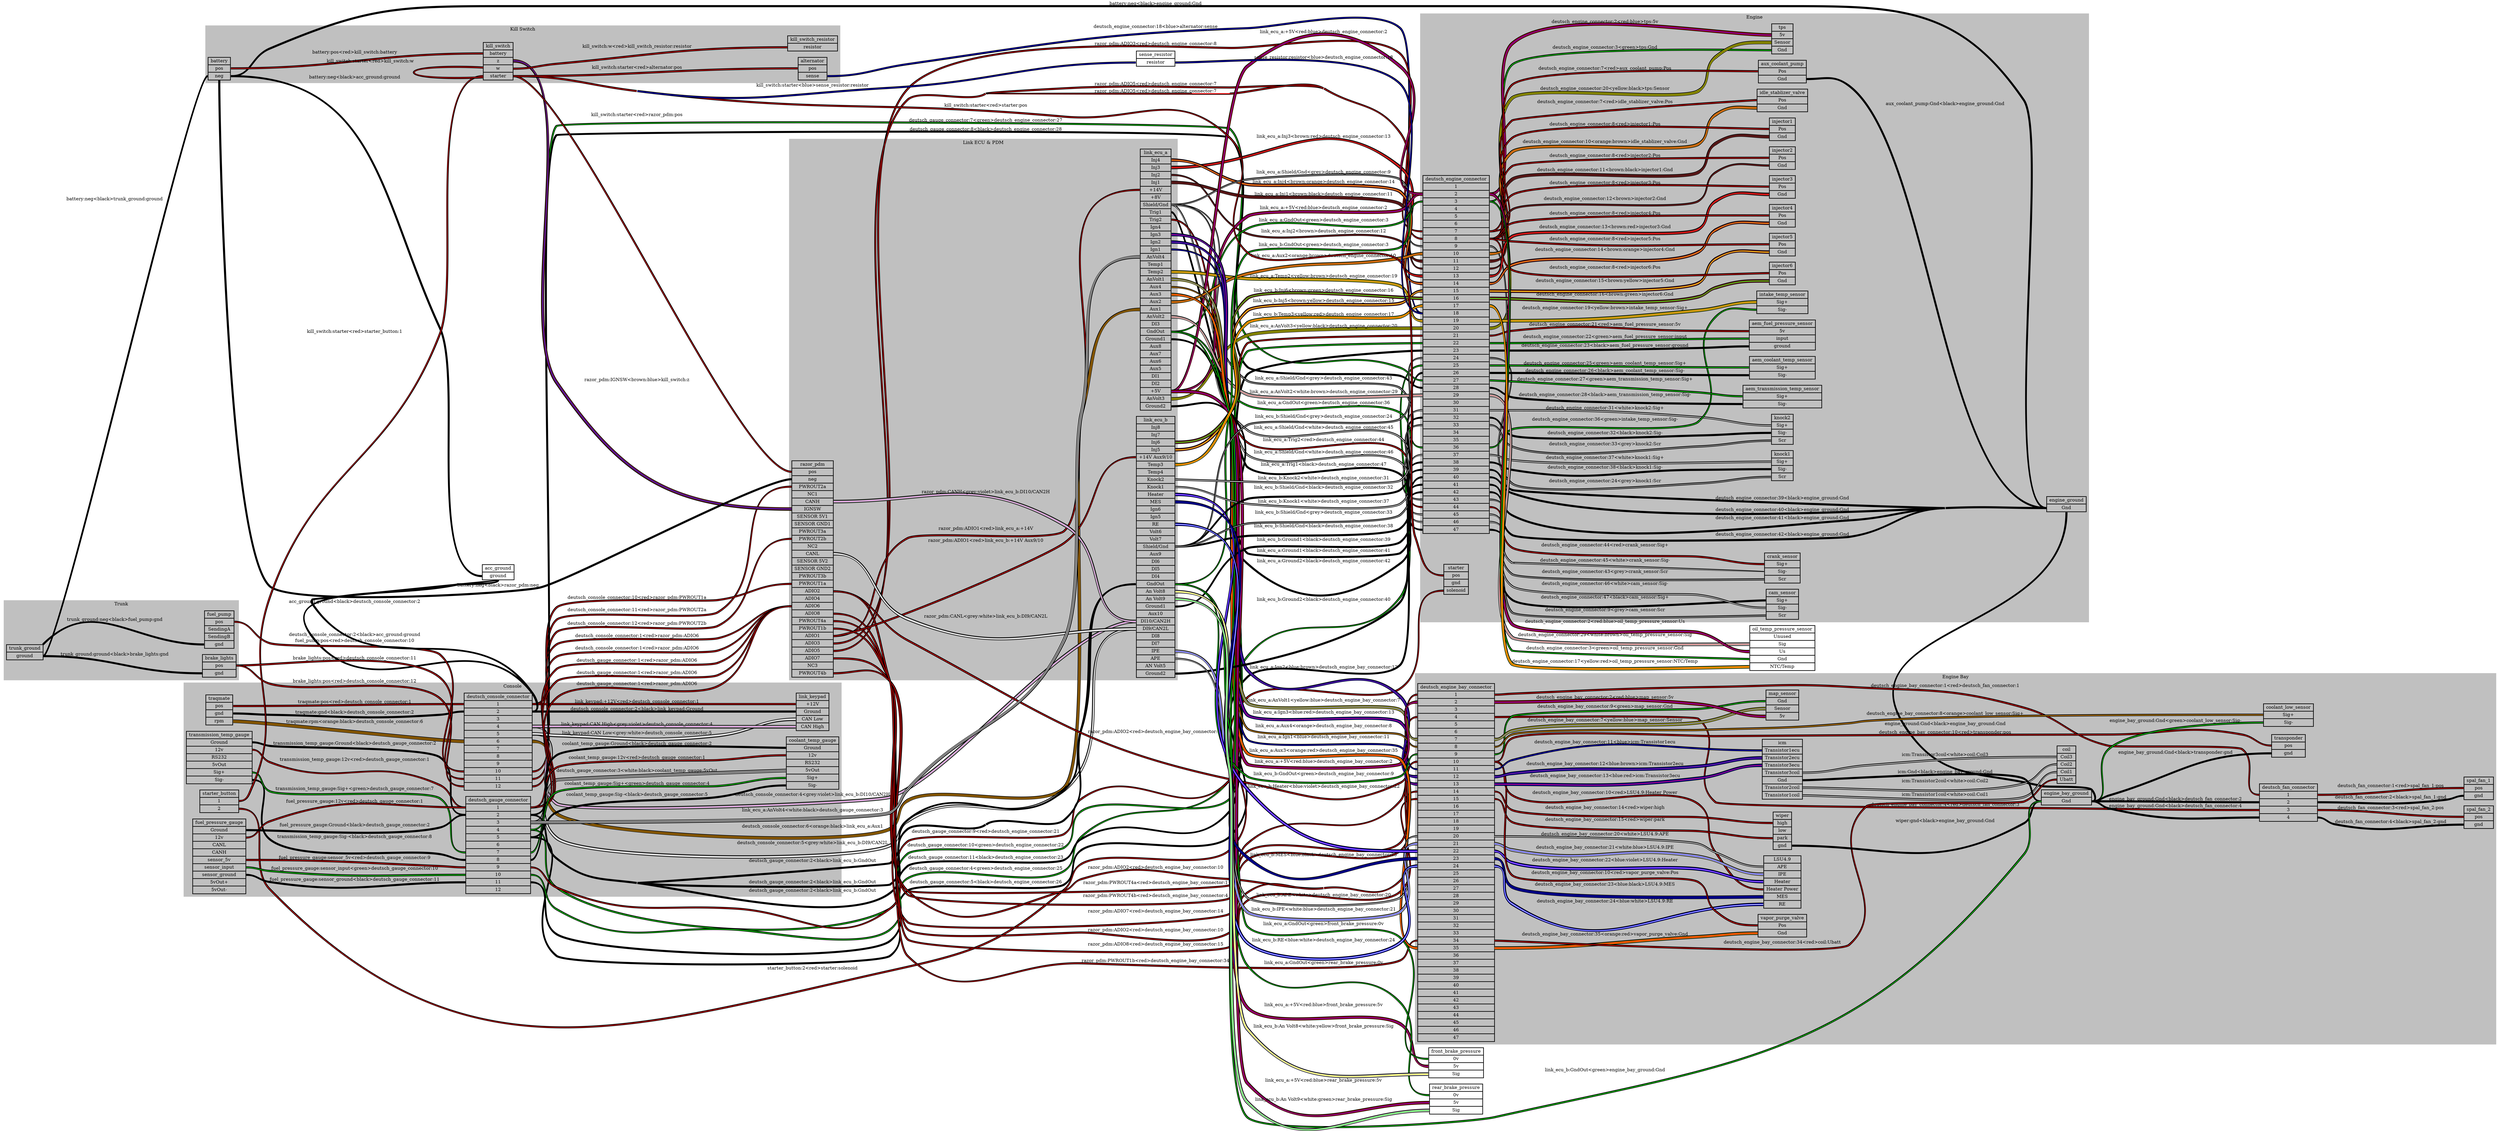 graph "" {
	graph [bb="0,0,6189,3430.4",
		concentrate=true,
		rankdir=LR,
		ranksep=1.5
	];
	node [label="\N"];
	subgraph cluster_Console {
		graph [bb="459,500.5,2074,1157.5",
			color=grey,
			label=Console,
			lheight=0.21,
			lp="1266.5,1146",
			lwidth=0.62,
			style=filled
		];
		deutsch_console_connector	[height=4.1667,
			label="deutsch_console_connector | <1> 1 | <2> 2 | <3> 3 | <4> 4 | <5> 5 | <6> 6 | <7> 7 | <8> 8 | <9> 9 | <10> 10 | <11> 11 | <12> 12 ",
			pos="1228,976.5",
			rects="1145,1103,1311,1126 1145,1080,1311,1103 1145,1057,1311,1080 1145,1034,1311,1057 1145,1011,1311,1034 1145,988,1311,1011 1145,965,\
1311,988 1145,942,1311,965 1145,919,1311,942 1145,896,1311,919 1145,873,1311,896 1145,850,1311,873 1145,827,1311,850",
			shape=record,
			style=bold,
			width=2.3056];
		link_keypad	[height=1.6111,
			label="link_keypad | <+12V> +12V | <Ground> Ground | <CAN Low> CAN Low | <CAN High> CAN High ",
			pos="2001,1068.5",
			rects="1959.5,1103,2042.5,1126 1959.5,1080,2042.5,1103 1959.5,1057,2042.5,1080 1959.5,1034,2042.5,1057 1959.5,1011,2042.5,1034",
			shape=record,
			style=bold,
			width=1.1528];
		deutsch_console_connector:2 -- link_keypad:Ground	[color="black:black:black",
			label="deutsch_console_connector:2<black>link_keypad:Ground",
			labeltooltip="deutsch_console_connector:2<black>link_keypad:Ground",
			lp="1568,1076",
			penwidth=2.5,
			pos="1312,1068.5 1599.1,1068.5 1670.9,1068.5 1958,1068.5"];
		link_keypad:"CAN Low" -- deutsch_console_connector:5	[color="black:grey:white:grey:black",
			label="link_keypad:CAN Low<grey:white>deutsch_console_connector:5",
			labeltooltip="link_keypad:CAN Low<grey:white>deutsch_console_connector:5",
			lp="1568,1050",
			penwidth=2.5,
			pos="1958,1045.5 1699.3,1045.5 1634,1039.9 1377,1010.5 1347.9,1007.2 1341.3,999.5 1312,999.5"];
		link_keypad:"+12V" -- deutsch_console_connector:1	[color="black:red:black",
			label="link_keypad:+12V<red>deutsch_console_connector:1",
			labeltooltip="link_keypad:+12V<red>deutsch_console_connector:1",
			lp="1568,1099",
			penwidth=2.5,
			pos="1958,1091.5 1670.9,1091.5 1599.1,1091.5 1312,1091.5"];
		link_keypad:"CAN High" -- deutsch_console_connector:4	[color="black:grey:violet:grey:black",
			label="link_keypad:CAN High<grey:violet>deutsch_console_connector:4",
			labeltooltip="link_keypad:CAN High<grey:violet>deutsch_console_connector:4",
			lp="1568,999",
			penwidth=2.5,
			pos="1958,1022.5 1892.9,1022.5 1877.2,1012.1 1813,1001.5 1788.9,997.53 1783.3,993.73 1759,991.5 1674.5,983.74 1459.8,972.77 1377,991.5 \
1345.8,998.56 1344,1022.5 1312,1022.5"];
		deutsch_gauge_connector	[height=4.1667,
			label="deutsch_gauge_connector | <1> 1 | <2> 2 | <3> 3 | <4> 4 | <5> 5 | <6> 6 | <7> 7 | <8> 8 | <9> 9 | <10> 10 | <11> 11 | <12> 12 ",
			pos="1228,658.5",
			rects="1149.5,785,1306.5,808 1149.5,762,1306.5,785 1149.5,739,1306.5,762 1149.5,716,1306.5,739 1149.5,693,1306.5,716 1149.5,670,1306.5,\
693 1149.5,647,1306.5,670 1149.5,624,1306.5,647 1149.5,601,1306.5,624 1149.5,578,1306.5,601 1149.5,555,1306.5,578 1149.5,532,1306.5,\
555 1149.5,509,1306.5,532",
			shape=record,
			style=bold,
			width=2.1806];
		coolant_temp_gauge	[height=2.25,
			label="coolant_temp_gauge | <Ground> Ground | <12v> 12v | <RS232> RS232 | <5vOut> 5vOut | <Sig+> Sig+ | <Sig-> Sig- ",
			pos="2001,911.5",
			rects="1936,969,2066,992 1936,946,2066,969 1936,923,2066,946 1936,900,2066,923 1936,877,2066,900 1936,854,2066,877 1936,831,2066,854",
			shape=record,
			style=bold,
			width=1.8056];
		deutsch_gauge_connector:3 -- coolant_temp_gauge:"5vOut"	[color="black:white:black:white:black",
			label="deutsch_gauge_connector:3<white:black>coolant_temp_gauge:5vOut",
			labeltooltip="deutsch_gauge_connector:3<white:black>coolant_temp_gauge:5vOut",
			lp="1568,888",
			penwidth=2.5,
			pos="1308,727.5 1373.8,727.5 1321.6,823 1377,858.5 1390.1,866.87 1919.5,888.5 1935,888.5"];
		coolant_temp_gauge:"Sig-" -- deutsch_gauge_connector:5	[color="black:black:black",
			label="coolant_temp_gauge:Sig-<black>deutsch_gauge_connector:5",
			labeltooltip="coolant_temp_gauge:Sig-<black>deutsch_gauge_connector:5",
			lp="1568,811",
			penwidth=2.5,
			pos="1935,842.5 1879.6,842.5 1867,828.89 1813,816.5 1618.5,771.92 1566.8,770.95 1377,709.5 1345.5,699.31 1341.1,681.5 1308,681.5"];
		coolant_temp_gauge:"12v" -- deutsch_gauge_connector:1	[color="black:red:black",
			label="coolant_temp_gauge:12v<red>deutsch_gauge_connector:1",
			labeltooltip="coolant_temp_gauge:12v<red>deutsch_gauge_connector:1",
			lp="1568,957",
			penwidth=2.5,
			pos="1935,934.5 1873,934.5 1428.8,968.63 1377,934.5 1312,891.64 1385.9,773.5 1308,773.5"];
		coolant_temp_gauge:Ground -- deutsch_gauge_connector:2	[color="black:black:black",
			label="coolant_temp_gauge:Ground<black>deutsch_gauge_connector:2",
			labeltooltip="coolant_temp_gauge:Ground<black>deutsch_gauge_connector:2",
			lp="1568,923",
			penwidth=2.5,
			pos="1935,957.5 1854.6,957.5 1838.6,926.88 1759,915.5 1716.9,909.49 1412.3,920.13 1377,896.5 1317.3,856.6 1379.8,750.5 1308,750.5"];
		coolant_temp_gauge:"Sig+" -- deutsch_gauge_connector:4	[color="black:green:black",
			label="coolant_temp_gauge:Sig+<green>deutsch_gauge_connector:4",
			labeltooltip="coolant_temp_gauge:Sig+<green>deutsch_gauge_connector:4",
			lp="1568,847",
			penwidth=2.5,
			pos="1935,865.5 1855.9,865.5 1837.7,847.25 1759,839.5 1716.7,835.33 1413.4,842.42 1377,820.5 1325.6,789.56 1368,704.5 1308,704.5"];
		starter_button	[height=0.97222,
			label="starter_button | <1> 1 | <2> 2 ",
			pos="546.5,543.5",
			rects="500.5,555,592.5,578 500.5,532,592.5,555 500.5,509,592.5,532",
			shape=record,
			style=bold,
			width=1.2778];
		traqmate	[height=1.2917,
			label="traqmate | <pos> pos | <gnd> gnd | <rpm> rpm ",
			pos="546.5,1073.5",
			rects="514,1096.5,579,1119.5 514,1073.5,579,1096.5 514,1050.5,579,1073.5 514,1027.5,579,1050.5",
			shape=record,
			style=bold,
			width=0.90278];
		traqmate:gnd -- deutsch_console_connector:2	[color="black:black:black",
			label="traqmate:gnd<black>deutsch_console_connector:2",
			labeltooltip="traqmate:gnd<black>deutsch_console_connector:2",
			lp="879.5,1062",
			penwidth=2.5,
			pos="580.5,1061.5 624.83,1061.5 635.7,1056.1 680,1054.5 857.22,1048.3 902.66,1035.7 1079,1054.5 1108.4,1057.6 1114.4,1068.5 1144,1068.5"];
		traqmate:pos -- deutsch_console_connector:1	[color="black:red:black",
			label="traqmate:pos<red>deutsch_console_connector:1",
			labeltooltip="traqmate:pos<red>deutsch_console_connector:1",
			lp="879.5,1098",
			penwidth=2.5,
			pos="580.5,1085.5 830.96,1085.5 893.54,1091.5 1144,1091.5"];
		traqmate:rpm -- deutsch_console_connector:6	[color="black:orange:black:orange:black",
			label="traqmate:rpm<orange:black>deutsch_console_connector:6",
			labeltooltip="traqmate:rpm<orange:black>deutsch_console_connector:6",
			lp="879.5,1033",
			penwidth=2.5,
			pos="580.5,1038.5 625.1,1038.5 635.71,1030.7 680,1025.5 885.94,1001.2 936.63,976.5 1144,976.5"];
		transmission_temp_gauge	[height=2.25,
			label="transmission_temp_gauge | <Ground> Ground | <12v> 12v | <RS232> RS232 | <5vOut> 5vOut | <Sig+> Sig+ | <Sig-> Sig- ",
			pos="546.5,927.5",
			rects="467,985,626,1008 467,962,626,985 467,939,626,962 467,916,626,939 467,893,626,916 467,870,626,893 467,847,626,870",
			shape=record,
			style=bold,
			width=2.2083];
		transmission_temp_gauge:"Sig-" -- deutsch_gauge_connector:8	[color="black:black:black",
			label="transmission_temp_gauge:Sig-<black>deutsch_gauge_connector:8",
			labeltooltip="transmission_temp_gauge:Sig-<black>deutsch_gauge_connector:8",
			lp="879.5,843",
			penwidth=2.5,
			pos="626,858.5 652.09,858.5 654.61,841.48 680,835.5 723.23,825.32 1043.6,838.33 1079,811.5 1153.6,754.96 1054.4,612.5 1148,612.5"];
		transmission_temp_gauge:"12v" -- deutsch_gauge_connector:1	[color="black:red:black",
			label="transmission_temp_gauge:12v<red>deutsch_gauge_connector:1",
			labeltooltip="transmission_temp_gauge:12v<red>deutsch_gauge_connector:1",
			lp="879.5,958",
			penwidth=2.5,
			pos="626,950.5 676.4,950.5 1037.4,955.96 1079,927.5 1140.9,885.14 1073,773.5 1148,773.5"];
		transmission_temp_gauge:Ground -- deutsch_gauge_connector:2	[color="black:black:black",
			label="transmission_temp_gauge:Ground<black>deutsch_gauge_connector:2",
			labeltooltip="transmission_temp_gauge:Ground<black>deutsch_gauge_connector:2",
			lp="879.5,916",
			penwidth=2.5,
			pos="626,973.5 663.56,973.5 646.39,925.26 680,908.5 759.44,868.89 1004.7,938.06 1079,889.5 1136.7,851.77 1079,750.5 1148,750.5"];
		transmission_temp_gauge:"Sig+" -- deutsch_gauge_connector:7	[color="black:green:black",
			label="transmission_temp_gauge:Sig+<green>deutsch_gauge_connector:7",
			labeltooltip="transmission_temp_gauge:Sig+<green>deutsch_gauge_connector:7",
			lp="879.5,878",
			penwidth=2.5,
			pos="626,881.5 650.49,881.5 655.7,873.57 680,870.5 724.04,864.94 1043.8,877.55 1079,850.5 1158.6,789.35 1047.6,635.5 1148,635.5"];
		fuel_pressure_gauge	[height=3.2083,
			label="fuel_pressure_gauge | <Ground> Ground | <12v> 12v | <CANL> CANL | <CANH> CANH | <sensor_5v> sensor_5v | <sensor_input> sensor_input | <\
sensor_ground> sensor_ground | <5vOut+> 5vOut+ | <5vOut-> 5vOut- ",
			pos="546.5,712.5",
			rects="482.5,804.5,610.5,827.5 482.5,781.5,610.5,804.5 482.5,758.5,610.5,781.5 482.5,735.5,610.5,758.5 482.5,712.5,610.5,735.5 482.5,689.5,\
610.5,712.5 482.5,666.5,610.5,689.5 482.5,643.5,610.5,666.5 482.5,620.5,610.5,643.5 482.5,597.5,610.5,620.5",
			shape=record,
			style=bold,
			width=1.7778];
		fuel_pressure_gauge:sensor_input -- deutsch_gauge_connector:10	[color="black:green:black",
			label="fuel_pressure_gauge:sensor_input<green>deutsch_gauge_connector:10",
			labeltooltip="fuel_pressure_gauge:sensor_input<green>deutsch_gauge_connector:10",
			lp="879.5,661",
			penwidth=2.5,
			pos="611.5,677.5 643.76,677.5 648.8,661.69 680,653.5 854.22,607.8 902.54,618.63 1079,582.5 1109.8,576.18 1116.5,566.5 1148,566.5"];
		fuel_pressure_gauge:"12v" -- deutsch_gauge_connector:1	[color="black:red:black",
			label="fuel_pressure_gauge:12v<red>deutsch_gauge_connector:1",
			labeltooltip="fuel_pressure_gauge:12v<red>deutsch_gauge_connector:1",
			lp="879.5,764",
			penwidth=2.5,
			pos="611.5,770.5 642.57,770.5 649.08,759.63 680,756.5 856.43,738.65 902.96,735.13 1079,756.5 1110.4,760.31 1116.4,773.5 1148,773.5"];
		fuel_pressure_gauge:Ground -- deutsch_gauge_connector:2	[color="black:black:black",
			label="fuel_pressure_gauge:Ground<black>deutsch_gauge_connector:2",
			labeltooltip="fuel_pressure_gauge:Ground<black>deutsch_gauge_connector:2",
			lp="879.5,803",
			penwidth=2.5,
			pos="611.5,793.5 819.51,793.5 874.03,806.94 1079,771.5 1110.6,766.04 1115.9,750.5 1148,750.5"];
		fuel_pressure_gauge:sensor_5v -- deutsch_gauge_connector:9	[color="black:red:black",
			label="fuel_pressure_gauge:sensor_5v<red>deutsch_gauge_connector:9",
			labeltooltip="fuel_pressure_gauge:sensor_5v<red>deutsch_gauge_connector:9",
			lp="879.5,727",
			penwidth=2.5,
			pos="611.5,700.5 819.76,700.5 892.44,761.07 1079,668.5 1120.8,647.78 1101.4,589.5 1148,589.5"];
		fuel_pressure_gauge:sensor_ground -- deutsch_gauge_connector:11	[color="black:black:black",
			label="fuel_pressure_gauge:sensor_ground<black>deutsch_gauge_connector:11",
			labeltooltip="fuel_pressure_gauge:sensor_ground<black>deutsch_gauge_connector:11",
			lp="879.5,571",
			penwidth=2.5,
			pos="611.5,654.5 662.12,654.5 635.2,587.06 680,563.5 864.27,466.6 939.81,543.5 1148,543.5"];
	}
	subgraph cluster_Engine {
		graph [bb="3502,1555.5,5153,3417.5",
			color=grey,
			label=Engine,
			lheight=0.21,
			lp="4327.5,3406",
			lwidth=0.54,
			style=filled
		];
		deutsch_engine_connector	[height=15.347,
			label="deutsch_engine_connector | <1> 1 | <2> 2 | <3> 3 | <4> 4 | <5> 5 | <6> 6 | <7> 7 | <8> 8 | <9> 9 | <10> 10 | <11> 11 | <12> 12 | <\
13> 13 | <14> 14 | <15> 15 | <16> 16 | <17> 17 | <18> 18 | <19> 19 | <20> 20 | <21> 21 | <22> 22 | <23> 23 | <24> 24 | <25> 25 | <\
26> 26 | <27> 27 | <28> 28 | <29> 29 | <30> 30 | <31> 31 | <32> 32 | <33> 33 | <34> 34 | <35> 35 | <36> 36 | <37> 37 | <38> 38 | <\
39> 39 | <40> 40 | <41> 41 | <42> 42 | <43> 43 | <44> 44 | <45> 45 | <46> 46 | <47> 47 ",
			pos="3590.5,2349.5",
			rects="3510,2878.5,3671,2901.5 3510,2855.5,3671,2878.5 3510,2832.5,3671,2855.5 3510,2809.5,3671,2832.5 3510,2786.5,3671,2809.5 3510,2763.5,\
3671,2786.5 3510,2740.5,3671,2763.5 3510,2717.5,3671,2740.5 3510,2694.5,3671,2717.5 3510,2671.5,3671,2694.5 3510,2648.5,3671,2671.5 \
3510,2625.5,3671,2648.5 3510,2602.5,3671,2625.5 3510,2579.5,3671,2602.5 3510,2556.5,3671,2579.5 3510,2533.5,3671,2556.5 3510,2510.5,\
3671,2533.5 3510,2487.5,3671,2510.5 3510,2464.5,3671,2487.5 3510,2441.5,3671,2464.5 3510,2418.5,3671,2441.5 3510,2395.5,3671,2418.5 \
3510,2372.5,3671,2395.5 3510,2349.5,3671,2372.5 3510,2326.5,3671,2349.5 3510,2303.5,3671,2326.5 3510,2280.5,3671,2303.5 3510,2257.5,\
3671,2280.5 3510,2234.5,3671,2257.5 3510,2211.5,3671,2234.5 3510,2188.5,3671,2211.5 3510,2165.5,3671,2188.5 3510,2142.5,3671,2165.5 \
3510,2119.5,3671,2142.5 3510,2096.5,3671,2119.5 3510,2073.5,3671,2096.5 3510,2050.5,3671,2073.5 3510,2027.5,3671,2050.5 3510,2004.5,\
3671,2027.5 3510,1981.5,3671,2004.5 3510,1958.5,3671,1981.5 3510,1935.5,3671,1958.5 3510,1912.5,3671,1935.5 3510,1889.5,3671,1912.5 \
3510,1866.5,3671,1889.5 3510,1843.5,3671,1866.5 3510,1820.5,3671,1843.5 3510,1797.5,3671,1820.5",
			shape=record,
			style=bold,
			width=2.2361];
		engine_ground	[height=0.65278,
			label="engine_ground | <Gnd> Gnd ",
			pos="5096,1917.5",
			rects="5047,1917.5,5145,1940.5 5047,1894.5,5145,1917.5",
			shape=record,
			style=bold,
			width=1.3611];
		deutsch_engine_connector:40 -- engine_ground:Gnd	[color="black:black:black",
			label="deutsch_engine_connector:40<black>engine_ground:Gnd",
			labeltooltip="deutsch_engine_connector:40<black>engine_ground:Gnd",
			lp="4395,1901",
			penwidth=2.5,
			pos="3672.5,1969.5 3702.7,1969.5 3708.2,1956.5 3738,1951.5 4200.7,1873.9 4324,1881.2 4792.5,1905.5"];
		deutsch_engine_connector:41 -- engine_ground:Gnd	[color="black:black:black",
			label="deutsch_engine_connector:41<black>engine_ground:Gnd",
			labeltooltip="deutsch_engine_connector:41<black>engine_ground:Gnd",
			lp="4395,1877",
			penwidth=2.5,
			pos="3672.5,1946.5 3710.8,1946.5 3702.4,1904.5 3738,1890.5 4075.2,1757.9 4191.7,1842.5 4553,1869.5 4660.3,1877.5 4685,1899.5 4792.5,1905.5"];
		deutsch_engine_connector:42 -- engine_ground:Gnd	[color="black:black:black",
			label="deutsch_engine_connector:42<black>engine_ground:Gnd",
			labeltooltip="deutsch_engine_connector:42<black>engine_ground:Gnd",
			lp="4395,1819",
			penwidth=2.5,
			pos="4794.5,1905.5 4906,1911.2 4934.2,1905.5 5045.7,1905.5;3672.5,1923.5 3729.4,1923.5 3688.6,1841.7 3738,1813.5 3777.3,1791 4508.5,1803.1 \
4553,1811.5 4665.4,1832.8 4678.3,1899.7 4792.5,1905.5"];
		deutsch_engine_connector:39 -- engine_ground:Gnd	[color="black:black:black",
			label="deutsch_engine_connector:39<black>engine_ground:Gnd",
			labeltooltip="deutsch_engine_connector:39<black>engine_ground:Gnd",
			lp="4395,1933",
			penwidth=2.5,
			pos="3672.5,1992.5 3704.5,1992.5 3706.9,1970.3 3738,1962.5 3831.8,1939.1 4510.4,1914.7 4607,1910.5 4689.4,1906.9 4710.1,1901.5 4792.5,\
1905.5"];
		tps	[height=1.2917,
			label="tps | <5v> 5v | <Sensor> Sensor | <Gnd> Gnd ",
			pos="4395,3339.5",
			rects="4368,3362.5,4422,3385.5 4368,3339.5,4422,3362.5 4368,3316.5,4422,3339.5 4368,3293.5,4422,3316.5",
			shape=record,
			style=bold,
			width=0.75];
		deutsch_engine_connector:3 -- tps:Gnd	[color="black:green:black",
			label="deutsch_engine_connector:3<green>tps:Gnd",
			labeltooltip="deutsch_engine_connector:3<green>tps:Gnd",
			lp="3960.5,3312",
			penwidth=2.5,
			pos="3672.5,2821.5 3772.7,2821.5 3664.2,3199.8 3738,3267.5 3789.6,3314.8 4297,3304.5 4367,3304.5"];
		deutsch_engine_connector:20 -- tps:Sensor	[color="black:yellow:black:yellow:black",
			label="deutsch_engine_connector:20<yellow:black>tps:Sensor",
			labeltooltip="deutsch_engine_connector:20<yellow:black>tps:Sensor",
			lp="3960.5,3112",
			penwidth=2.5,
			pos="3672.5,2430.5 3817.7,2430.5 3633,2980.3 3738,3080.5 3773.8,3114.7 4144.1,3073.9 4183,3104.5 4248.3,3155.8 4179.2,3223.8 4237,3283.5 \
4279.4,3327.3 4306,3327.5 4367,3327.5"];
		deutsch_engine_connector:2 -- tps:"5v"	[color="black:red:blue:red:black",
			label="deutsch_engine_connector:2<red:blue>tps:5v",
			labeltooltip="deutsch_engine_connector:2<red:blue>tps:5v",
			lp="3960.5,3381",
			penwidth=2.5,
			pos="3672.5,2844.5 3779.9,2844.5 3658.6,3251.1 3738,3323.5 3841.4,3417.8 4227.1,3351.5 4367,3351.5"];
		cam_sensor	[height=1.2917,
			label="cam_sensor | <Sig+> Sig+ | <Sig-> Sig- | <Scr> Scr ",
			pos="4395,1609.5",
			rects="4354.5,1632.5,4435.5,1655.5 4354.5,1609.5,4435.5,1632.5 4354.5,1586.5,4435.5,1609.5 4354.5,1563.5,4435.5,1586.5",
			shape=record,
			style=bold,
			width=1.125];
		deutsch_engine_connector:9 -- cam_sensor:Scr	[color="black:grey:black",
			label="deutsch_engine_connector:9<grey>cam_sensor:Scr",
			labeltooltip="deutsch_engine_connector:9<grey>cam_sensor:Scr",
			lp="3960.5,2632",
			penwidth=2.5,
			pos="3672.5,2683.5 3711.7,2683.5 3701.7,2639.3 3738,2624.5 3783.8,2605.8 4147.7,2640.2 4183,2605.5 4257.5,2532.1 4188.6,1758.2 4237,1665.5 \
4267.3,1607.4 4287.5,1574.5 4353,1574.5"];
		deutsch_engine_connector:47 -- cam_sensor:"Sig+"	[color="black:black:black",
			label="deutsch_engine_connector:47<black>cam_sensor:Sig+",
			labeltooltip="deutsch_engine_connector:47<black>cam_sensor:Sig+",
			lp="3960.5,1637",
			penwidth=2.5,
			pos="3672.5,1808.5 3757.2,1808.5 3668.9,1678.5 3738,1629.5 3793.8,1590 4284.7,1621.5 4353,1621.5"];
		deutsch_engine_connector:46 -- cam_sensor:"Sig-"	[color="black:white:black",
			label="deutsch_engine_connector:46<white>cam_sensor:Sig-",
			labeltooltip="deutsch_engine_connector:46<white>cam_sensor:Sig-",
			lp="3960.5,1676",
			penwidth=2.5,
			pos="3672.5,1831.5 3750.6,1831.5 3674.5,1713.9 3738,1668.5 3778.3,1639.7 4134.1,1652.5 4183,1644.5 4260.4,1631.9 4274.6,1597.5 4353,1597.5"];
		crank_sensor	[height=1.2917,
			label="crank_sensor | <Sig+> Sig+ | <Sig-> Sig- | <Scr> Scr ",
			pos="4395,1720.5",
			rects="4351,1743.5,4439,1766.5 4351,1720.5,4439,1743.5 4351,1697.5,4439,1720.5 4351,1674.5,4439,1697.5",
			shape=record,
			style=bold,
			width=1.2222];
		deutsch_engine_connector:43 -- crank_sensor:Scr	[color="black:grey:black",
			label="deutsch_engine_connector:43<grey>crank_sensor:Scr",
			labeltooltip="deutsch_engine_connector:43<grey>crank_sensor:Scr",
			lp="3960.5,1791",
			penwidth=2.5,
			pos="3672.5,1900.5 3732.1,1900.5 3687.4,1815 3738,1783.5 3780.1,1757.4 4134.9,1772.1 4183,1760.5 4262.1,1741.4 4268.6,1685.5 4350,1685.5"];
		deutsch_engine_connector:44 -- crank_sensor:"Sig+"	[color="black:red:black",
			label="deutsch_engine_connector:44<red>crank_sensor:Sig+",
			labeltooltip="deutsch_engine_connector:44<red>crank_sensor:Sig+",
			lp="3960.5,1749",
			penwidth=2.5,
			pos="3672.5,1877.5 3739.6,1877.5 3681.5,1777.6 3738,1741.5 3795.3,1704.9 4282,1732.5 4350,1732.5"];
		deutsch_engine_connector:45 -- crank_sensor:"Sig-"	[color="black:white:black",
			label="deutsch_engine_connector:45<white>crank_sensor:Sig-",
			labeltooltip="deutsch_engine_connector:45<white>crank_sensor:Sig-",
			lp="3960.5,1711",
			penwidth=2.5,
			pos="3672.5,1854.5 3745.7,1854.5 3676.8,1743.6 3738,1703.5 3794.9,1666.2 4282,1708.5 4350,1708.5"];
		knock1	[height=1.2917,
			label="knock1 | <Sig+> Sig+ | <Sig-> Sig- | <Scr> Scr ",
			pos="4395,2036.5",
			rects="4367,2059.5,4423,2082.5 4367,2036.5,4423,2059.5 4367,2013.5,4423,2036.5 4367,1990.5,4423,2013.5",
			shape=record,
			style=bold,
			width=0.77778];
		deutsch_engine_connector:24 -- knock1:Scr	[color="black:grey:black",
			label="deutsch_engine_connector:24<grey>knock1:Scr",
			labeltooltip="deutsch_engine_connector:24<grey>knock1:Scr",
			lp="3960.5,1989",
			penwidth=2.5,
			pos="3672.5,2337.5 3833.4,2337.5 3614.4,2084.5 3738,1981.5 3776,1949.9 4133.6,1978.8 4183,1981.5 4264.7,1986 4284.2,2001.5 4366,2001.5"];
		deutsch_engine_connector:37 -- knock1:"Sig+"	[color="black:white:black",
			label="deutsch_engine_connector:37<white>knock1:Sig+",
			labeltooltip="deutsch_engine_connector:37<white>knock1:Sig+",
			lp="3960.5,2054",
			penwidth=2.5,
			pos="3672.5,2038.5 3980.8,2038.5 4057.7,2048.5 4366,2048.5"];
		deutsch_engine_connector:38 -- knock1:"Sig-"	[color="black:black:black",
			label="deutsch_engine_connector:38<black>knock1:Sig-",
			labeltooltip="deutsch_engine_connector:38<black>knock1:Sig-",
			lp="3960.5,2027",
			penwidth=2.5,
			pos="3672.5,2015.5 3899.4,2015.5 3956.1,2015.5 4183,2019.5 4264.4,2020.9 4284.6,2024.5 4366,2024.5"];
		knock2	[height=1.2917,
			label="knock2 | <Sig+> Sig+ | <Sig-> Sig- | <Scr> Scr ",
			pos="4395,2147.5",
			rects="4367,2170.5,4423,2193.5 4367,2147.5,4423,2170.5 4367,2124.5,4423,2147.5 4367,2101.5,4423,2124.5",
			shape=record,
			style=bold,
			width=0.77778];
		deutsch_engine_connector:33 -- knock2:Scr	[color="black:grey:black",
			label="deutsch_engine_connector:33<grey>knock2:Scr",
			labeltooltip="deutsch_engine_connector:33<grey>knock2:Scr",
			lp="3960.5,2104",
			penwidth=2.5,
			pos="3672.5,2130.5 3705.3,2130.5 3706.1,2104.3 3738,2096.5 3930.1,2049.6 3985.4,2087.9 4183,2096.5 4264.6,2100.1 4284.4,2112.5 4366,2112.5"];
		deutsch_engine_connector:31 -- knock2:"Sig+"	[color="black:white:black",
			label="deutsch_engine_connector:31<white>knock2:Sig+",
			labeltooltip="deutsch_engine_connector:31<white>knock2:Sig+",
			lp="3960.5,2183",
			penwidth=2.5,
			pos="3672.5,2176.5 3980.8,2176.5 4057.7,2159.5 4366,2159.5"];
		deutsch_engine_connector:32 -- knock2:"Sig-"	[color="black:black:black",
			label="deutsch_engine_connector:32<black>knock2:Sig-",
			labeltooltip="deutsch_engine_connector:32<black>knock2:Sig-",
			lp="3960.5,2150",
			penwidth=2.5,
			pos="3672.5,2153.5 3702,2153.5 3708.6,2145.1 3738,2142.5 4016,2117.8 4086.9,2135.5 4366,2135.5"];
		intake_temp_sensor	[height=0.97222,
			label="intake_temp_sensor | <Sig+> Sig+ | <Sig-> Sig- ",
			pos="4395,2535.5",
			rects="4332.5,2547,4457.5,2570 4332.5,2524,4457.5,2547 4332.5,2501,4457.5,2524",
			shape=record,
			style=bold,
			width=1.7361];
		deutsch_engine_connector:36 -- intake_temp_sensor:"Sig-"	[color="black:green:black",
			label="deutsch_engine_connector:36<green>intake_temp_sensor:Sig-",
			labeltooltip="deutsch_engine_connector:36<green>intake_temp_sensor:Sig-",
			lp="3960.5,2442",
			penwidth=2.5,
			pos="3672.5,2061.5 3832.5,2061.5 3617.2,2310.6 3738,2415.5 3775.4,2448 4138,2414 4183,2434.5 4214.8,2449 4206.6,2474.3 4237,2491.5 4274.2,\
2512.6 4288.2,2512.5 4331,2512.5"];
		deutsch_engine_connector:19 -- intake_temp_sensor:"Sig+"	[color="black:yellow:brown:yellow:black",
			label="deutsch_engine_connector:19<yellow:brown>intake_temp_sensor:Sig+",
			labeltooltip="deutsch_engine_connector:19<yellow:brown>intake_temp_sensor:Sig+",
			lp="3960.5,2522",
			penwidth=2.5,
			pos="3672.5,2453.5 3705.3,2453.5 3706.4,2478.8 3738,2487.5 3929,2540.3 3985.9,2494.6 4183,2514.5 4249.1,2521.2 4264.6,2535.5 4331,2535.5"];
		idle_stablizer_valve	[height=0.97222,
			label="idle_stablizer_valve | <Pos> Pos | <Gnd> Gnd ",
			pos="4395,3151.5",
			rects="4332.5,3163,4457.5,3186 4332.5,3140,4457.5,3163 4332.5,3117,4457.5,3140",
			shape=record,
			style=bold,
			width=1.7361];
		deutsch_engine_connector:10 -- idle_stablizer_valve:Gnd	[color="black:orange:brown:orange:black",
			label="deutsch_engine_connector:10<orange:brown>idle_stablizer_valve:Gnd",
			labeltooltip="deutsch_engine_connector:10<orange:brown>idle_stablizer_valve:Gnd",
			lp="3960.5,2974",
			penwidth=2.5,
			pos="3672.5,2660.5 3800.7,2660.5 3639.8,2859 3738,2941.5 3813.8,3005.2 4103,2908.1 4183,2966.5 4237.2,3006.1 4186.2,3063.6 4237,3107.5 \
4269.4,3135.5 4288.2,3128.5 4331,3128.5"];
		deutsch_engine_connector:7 -- idle_stablizer_valve:Pos	[color="black:red:black",
			label="deutsch_engine_connector:7<red>idle_stablizer_valve:Pos",
			labeltooltip="deutsch_engine_connector:7<red>idle_stablizer_valve:Pos",
			lp="3960.5,3178",
			penwidth=2.5,
			pos="3672.5,2729.5 3761.3,2729.5 3671.7,3064.5 3738,3123.5 3836.6,3211.1 4199.1,3151.5 4331,3151.5"];
		aux_coolant_pump	[height=0.97222,
			label="aux_coolant_pump | <Pos> Pos | <Gnd> Gnd ",
			pos="4395,3239.5",
			rects="4334.5,3251,4455.5,3274 4334.5,3228,4455.5,3251 4334.5,3205,4455.5,3228",
			shape=record,
			style=bold,
			width=1.6806];
		deutsch_engine_connector:7 -- aux_coolant_pump:Pos	[color="black:red:black",
			label="deutsch_engine_connector:7<red>aux_coolant_pump:Pos",
			labeltooltip="deutsch_engine_connector:7<red>aux_coolant_pump:Pos",
			lp="3960.5,3256",
			penwidth=2.5,
			pos="3672.5,2729.5 3775.8,2729.5 3662.9,3118.6 3738,3189.5 3834.5,3280.6 4200.3,3239.5 4333,3239.5"];
		aem_coolant_temp_sensor	[height=0.97222,
			label="aem_coolant_temp_sensor | <Sig+> Sig+ | <Sig-> Sig- ",
			pos="4395,2335.5",
			rects="4314,2347,4476,2370 4314,2324,4476,2347 4314,2301,4476,2324",
			shape=record,
			style=bold,
			width=2.25];
		deutsch_engine_connector:26 -- aem_coolant_temp_sensor:"Sig-"	[color="black:black:black",
			label="deutsch_engine_connector:26<black>aem_coolant_temp_sensor:Sig-",
			labeltooltip="deutsch_engine_connector:26<black>aem_coolant_temp_sensor:Sig-",
			lp="3960.5,2294",
			penwidth=2.5,
			pos="3672.5,2291.5 3701.7,2291.5 3708.8,2287.6 3738,2286.5 3935.6,2279 3986.2,2267 4183,2286.5 4241.6,2292.3 4254.1,2312.5 4313,2312.5"];
		deutsch_engine_connector:25 -- aem_coolant_temp_sensor:"Sig+"	[color="black:green:black",
			label="deutsch_engine_connector:25<green>aem_coolant_temp_sensor:Sig+",
			labeltooltip="deutsch_engine_connector:25<green>aem_coolant_temp_sensor:Sig+",
			lp="3960.5,2332",
			penwidth=2.5,
			pos="3672.5,2314.5 3899.4,2314.5 3956.4,2312.7 4183,2324.5 4240.9,2327.5 4255,2335.5 4313,2335.5"];
		aem_transmission_temp_sensor	[height=0.97222,
			label="aem_transmission_temp_sensor | <Sig+> Sig+ | <Sig-> Sig- ",
			pos="4395,2247.5",
			rects="4299.5,2259,4490.5,2282 4299.5,2236,4490.5,2259 4299.5,2213,4490.5,2236",
			shape=record,
			style=bold,
			width=2.6528];
		deutsch_engine_connector:28 -- aem_transmission_temp_sensor:"Sig-"	[color="black:black:black",
			label="deutsch_engine_connector:28<black>aem_transmission_temp_sensor:Sig-",
			labeltooltip="deutsch_engine_connector:28<black>aem_transmission_temp_sensor:Sig-",
			lp="3960.5,2218",
			penwidth=2.5,
			pos="3672.5,2245.5 3705.5,2245.5 3706,2218.5 3738,2210.5 3833.9,2186.5 4084.3,2204.5 4183,2210.5 4234.4,2213.6 4246.5,2224.5 4298,2224.5"];
		deutsch_engine_connector:27 -- aem_transmission_temp_sensor:"Sig+"	[color="black:green:black",
			label="deutsch_engine_connector:27<green>aem_transmission_temp_sensor:Sig+",
			labeltooltip="deutsch_engine_connector:27<green>aem_transmission_temp_sensor:Sig+",
			lp="3960.5,2264",
			penwidth=2.5,
			pos="3672.5,2268.5 3702.1,2268.5 3708.5,2259.4 3738,2256.5 3985.7,2232 4049.1,2247.5 4298,2247.5"];
		aem_fuel_pressure_sensor	[height=1.2917,
			label="aem_fuel_pressure_sensor | <5v> 5v | <input> input | <ground> ground ",
			pos="4395,2435.5",
			rects="4314.5,2458.5,4475.5,2481.5 4314.5,2435.5,4475.5,2458.5 4314.5,2412.5,4475.5,2435.5 4314.5,2389.5,4475.5,2412.5",
			shape=record,
			style=bold,
			width=2.2361];
		deutsch_engine_connector:23 -- aem_fuel_pressure_sensor:ground	[color="black:black:black",
			label="deutsch_engine_connector:23<black>aem_fuel_pressure_sensor:ground",
			labeltooltip="deutsch_engine_connector:23<black>aem_fuel_pressure_sensor:ground",
			lp="3960.5,2370",
			penwidth=2.5,
			pos="3672.5,2361.5 3899.4,2361.5 3958.8,2327.8 4183,2362.5 4242.5,2371.7 4252.8,2400.5 4313,2400.5"];
		deutsch_engine_connector:21 -- aem_fuel_pressure_sensor:"5v"	[color="black:red:black",
			label="deutsch_engine_connector:21<red>aem_fuel_pressure_sensor:5v",
			labeltooltip="deutsch_engine_connector:21<red>aem_fuel_pressure_sensor:5v",
			lp="3960.5,2476",
			penwidth=2.5,
			pos="3672.5,2407.5 3708.1,2407.5 3704.1,2442.8 3738,2453.5 3859.8,2492 4185.2,2447.5 4313,2447.5"];
		deutsch_engine_connector:22 -- aem_fuel_pressure_sensor:input	[color="black:green:black",
			label="deutsch_engine_connector:22<green>aem_fuel_pressure_sensor:input",
			labeltooltip="deutsch_engine_connector:22<green>aem_fuel_pressure_sensor:input",
			lp="3960.5,2408",
			penwidth=2.5,
			pos="3672.5,2384.5 3899.5,2384.5 3957.2,2377.1 4183,2400.5 4241.4,2406.5 4254.3,2423.5 4313,2423.5"];
		injector1	[height=0.97222,
			label="injector1 | <Pos> Pos | <Gnd> Gnd ",
			pos="4395,3063.5",
			rects="4362.5,3075,4427.5,3098 4362.5,3052,4427.5,3075 4362.5,3029,4427.5,3052",
			shape=record,
			style=bold,
			width=0.90278];
		deutsch_engine_connector:11 -- injector1:Gnd	[color="black:brown:black:brown:black",
			label="deutsch_engine_connector:11<brown:black>injector1:Gnd",
			labeltooltip="deutsch_engine_connector:11<brown:black>injector1:Gnd",
			lp="3960.5,2898",
			penwidth=2.5,
			pos="3672.5,2637.5 3777.5,2637.5 3656,2799 3738,2864.5 3815.4,2926.3 4102.2,2833.2 4183,2890.5 4233.7,2926.4 4188.3,2980.9 4237,3019.5 \
4280.8,3054.3 4305.1,3040.5 4361,3040.5"];
		deutsch_engine_connector:8 -- injector1:Pos	[color="black:red:black",
			label="deutsch_engine_connector:8<red>injector1:Pos",
			labeltooltip="deutsch_engine_connector:8<red>injector1:Pos",
			lp="3960.5,3069",
			penwidth=2.5,
			pos="3672.5,2706.5 3815.1,2706.5 3630.5,2926.8 3738,3020.5 3790.3,3066.1 4291.6,3063.5 4361,3063.5"];
		injector2	[height=0.97222,
			label="injector2 | <Pos> Pos | <Gnd> Gnd ",
			pos="4395,2975.5",
			rects="4362.5,2987,4427.5,3010 4362.5,2964,4427.5,2987 4362.5,2941,4427.5,2964",
			shape=record,
			style=bold,
			width=0.90278];
		deutsch_engine_connector:12 -- injector2:Gnd	[color="black:brown:black",
			label="deutsch_engine_connector:12<brown>injector2:Gnd",
			labeltooltip="deutsch_engine_connector:12<brown>injector2:Gnd",
			lp="3960.5,2822",
			penwidth=2.5,
			pos="3672.5,2614.5 3757.2,2614.5 3669.7,2743.3 3738,2793.5 3817.8,2852.1 4100.9,2759.2 4183,2814.5 4230.5,2846.5 4191.5,2896.7 4237,2931.5 \
4281.4,2965.5 4305.1,2952.5 4361,2952.5"];
		deutsch_engine_connector:8 -- injector2:Pos	[color="black:red:black",
			label="deutsch_engine_connector:8<red>injector2:Pos",
			labeltooltip="deutsch_engine_connector:8<red>injector2:Pos",
			lp="3960.5,3009",
			penwidth=2.5,
			pos="3672.5,2706.5 3799.9,2706.5 3638.2,2906.4 3738,2985.5 3792.3,3028.5 4291.8,2975.5 4361,2975.5"];
		injector3	[height=0.97222,
			label="injector3 | <Pos> Pos | <Gnd> Gnd ",
			pos="4395,2887.5",
			rects="4362.5,2899,4427.5,2922 4362.5,2876,4427.5,2899 4362.5,2853,4427.5,2876",
			shape=record,
			style=bold,
			width=0.90278];
		deutsch_engine_connector:13 -- injector3:Gnd	[color="black:brown:red:brown:black",
			label="deutsch_engine_connector:13<brown:red>injector3:Gnd",
			labeltooltip="deutsch_engine_connector:13<brown:red>injector3:Gnd",
			lp="3960.5,2746",
			penwidth=2.5,
			pos="3672.5,2591.5 3736.4,2591.5 3684.2,2685 3738,2719.5 3821.3,2772.9 4099.6,2685.2 4183,2738.5 4227.2,2766.8 4194.7,2812.5 4237,2843.5 \
4282.1,2876.5 4305.1,2864.5 4361,2864.5"];
		deutsch_engine_connector:8 -- injector3:Pos	[color="black:red:black",
			label="deutsch_engine_connector:8<red>injector3:Pos",
			labeltooltip="deutsch_engine_connector:8<red>injector3:Pos",
			lp="3960.5,2930",
			penwidth=2.5,
			pos="3672.5,2706.5 3767.3,2706.5 3661.4,2853.7 3738,2909.5 3778,2938.6 4133.6,2912.5 4183,2909.5 4262.6,2904.6 4281.3,2887.5 4361,2887.5"];
		injector4	[height=0.97222,
			label="injector4 | <Pos> Pos | <Gnd> Gnd ",
			pos="4395,2799.5",
			rects="4362.5,2811,4427.5,2834 4362.5,2788,4427.5,2811 4362.5,2765,4427.5,2788",
			shape=record,
			style=bold,
			width=0.90278];
		deutsch_engine_connector:14 -- injector4:Gnd	[color="black:brown:orange:brown:black",
			label="deutsch_engine_connector:14<brown:orange>injector4:Gnd",
			labeltooltip="deutsch_engine_connector:14<brown:orange>injector4:Gnd",
			lp="3960.5,2670",
			penwidth=2.5,
			pos="3672.5,2568.5 3716.8,2568.5 3698.1,2624.3 3738,2643.5 3827.2,2686.4 4098.3,2611.3 4183,2662.5 4223.9,2687.2 4197.7,2728.3 4237,2755.5 \
4282.9,2787.3 4305.1,2776.5 4361,2776.5"];
		deutsch_engine_connector:8 -- injector4:Pos	[color="black:red:black",
			label="deutsch_engine_connector:8<red>injector4:Pos",
			labeltooltip="deutsch_engine_connector:8<red>injector4:Pos",
			lp="3960.5,2853",
			penwidth=2.5,
			pos="3672.5,2706.5 3736,2706.5 3683.8,2800.4 3738,2833.5 3780.2,2859.2 4133.8,2838.2 4183,2833.5 4263.2,2825.9 4280.5,2799.5 4361,2799.5"];
		injector5	[height=0.97222,
			label="injector5 | <Pos> Pos | <Gnd> Gnd ",
			pos="4395,2711.5",
			rects="4362.5,2723,4427.5,2746 4362.5,2700,4427.5,2723 4362.5,2677,4427.5,2700",
			shape=record,
			style=bold,
			width=0.90278];
		deutsch_engine_connector:15 -- injector5:Gnd	[color="black:brown:yellow:brown:black",
			label="deutsch_engine_connector:15<brown:yellow>injector5:Gnd",
			labeltooltip="deutsch_engine_connector:15<brown:yellow>injector5:Gnd",
			lp="3960.5,2598",
			penwidth=2.5,
			pos="3672.5,2545.5 3703.2,2545.5 3707.8,2561.8 3738,2567.5 3786.6,2576.7 4139.7,2566.5 4183,2590.5 4219.6,2610.7 4201.7,2645.2 4237,2667.5 \
4284.3,2697.4 4305.1,2688.5 4361,2688.5"];
		deutsch_engine_connector:8 -- injector5:Pos	[color="black:red:black",
			label="deutsch_engine_connector:8<red>injector5:Pos",
			labeltooltip="deutsch_engine_connector:8<red>injector5:Pos",
			lp="3960.5,2782",
			penwidth=2.5,
			pos="3672.5,2706.5 3709.4,2706.5 3703.1,2745.5 3738,2757.5 3831.5,2789.6 4084.9,2770 4183,2757.5 4264.1,2747.2 4279.3,2711.5 4361,2711.5"];
		injector6	[height=0.97222,
			label="injector6 | <Pos> Pos | <Gnd> Gnd ",
			pos="4395,2623.5",
			rects="4362.5,2635,4427.5,2658 4362.5,2612,4427.5,2635 4362.5,2589,4427.5,2612",
			shape=record,
			style=bold,
			width=0.90278];
		deutsch_engine_connector:16 -- injector6:Gnd	[color="black:brown:green:brown:black",
			label="deutsch_engine_connector:16<brown:green>injector6:Gnd",
			labeltooltip="deutsch_engine_connector:16<brown:green>injector6:Gnd",
			lp="3960.5,2560",
			penwidth=2.5,
			pos="3672.5,2522.5 3701.8,2522.5 3708.8,2527.2 3738,2529.5 3836.7,2537.3 4087.2,2527.3 4183,2552.5 4208.9,2559.3 4211.5,2571.2 4237,2579.5 \
4290.1,2596.9 4305.1,2600.5 4361,2600.5"];
		deutsch_engine_connector:8 -- injector6:Pos	[color="black:red:black",
			label="deutsch_engine_connector:8<red>injector6:Pos",
			labeltooltip="deutsch_engine_connector:8<red>injector6:Pos",
			lp="3960.5,2711",
			penwidth=2.5,
			pos="3672.5,2706.5 3700.9,2706.5 4155.1,2686.6 4183,2681.5 4264.8,2666.4 4277.8,2623.5 4361,2623.5"];
		aux_coolant_pump:Gnd -- engine_ground:Gnd	[color="black:black:black",
			label="aux_coolant_pump:Gnd<black>engine_ground:Gnd",
			labeltooltip="aux_coolant_pump:Gnd<black>engine_ground:Gnd",
			lp="4793.5,3187",
			penwidth=2.5,
			pos="4457,3216.5 5095.8,3216.5 4407.2,1905.5 5046,1905.5"];
		starter	[height=1.2917,
			label="starter | <pos> pos | <gnd> gnd | <solenoid> solenoid ",
			pos="3590.5,1671.5",
			rects="3559.5,1694.5,3621.5,1717.5 3559.5,1671.5,3621.5,1694.5 3559.5,1648.5,3621.5,1671.5 3559.5,1625.5,3621.5,1648.5",
			shape=record,
			style=bold,
			width=0.86111];
	}
	subgraph "cluster_Engine Bay" {
		graph [bb="3489,252.5,6181,1397.5",
			color=grey,
			label="Engine Bay",
			lheight=0.21,
			lp="4835,1386",
			lwidth=0.89,
			style=filled
		];
		deutsch_engine_bay_connector	[height=15.347,
			label="deutsch_engine_bay_connector | <1> 1 | <2> 2 | <3> 3 | <4> 4 | <5> 5 | <6> 6 | <7> 7 | <8> 8 | <9> 9 | <10> 10 | <11> 11 | <12> \
12 | <13> 13 | <14> 14 | <15> 15 | <16> 16 | <17> 17 | <18> 18 | <19> 19 | <20> 20 | <21> 21 | <22> 22 | <23> 23 | <24> 24 | <25> \
25 | <26> 26 | <27> 27 | <28> 28 | <29> 29 | <30> 30 | <31> 31 | <32> 32 | <33> 33 | <34> 34 | <35> 35 | <36> 36 | <37> 37 | <38> \
38 | <39> 39 | <40> 40 | <41> 41 | <42> 42 | <43> 43 | <44> 44 | <45> 45 | <46> 46 | <47> 47 ",
			pos="3590.5,813.5",
			rects="3497,1342.5,3684,1365.5 3497,1319.5,3684,1342.5 3497,1296.5,3684,1319.5 3497,1273.5,3684,1296.5 3497,1250.5,3684,1273.5 3497,1227.5,\
3684,1250.5 3497,1204.5,3684,1227.5 3497,1181.5,3684,1204.5 3497,1158.5,3684,1181.5 3497,1135.5,3684,1158.5 3497,1112.5,3684,1135.5 \
3497,1089.5,3684,1112.5 3497,1066.5,3684,1089.5 3497,1043.5,3684,1066.5 3497,1020.5,3684,1043.5 3497,997.5,3684,1020.5 3497,974.5,\
3684,997.5 3497,951.5,3684,974.5 3497,928.5,3684,951.5 3497,905.5,3684,928.5 3497,882.5,3684,905.5 3497,859.5,3684,882.5 3497,836.5,\
3684,859.5 3497,813.5,3684,836.5 3497,790.5,3684,813.5 3497,767.5,3684,790.5 3497,744.5,3684,767.5 3497,721.5,3684,744.5 3497,698.5,\
3684,721.5 3497,675.5,3684,698.5 3497,652.5,3684,675.5 3497,629.5,3684,652.5 3497,606.5,3684,629.5 3497,583.5,3684,606.5 3497,560.5,\
3684,583.5 3497,537.5,3684,560.5 3497,514.5,3684,537.5 3497,491.5,3684,514.5 3497,468.5,3684,491.5 3497,445.5,3684,468.5 3497,422.5,\
3684,445.5 3497,399.5,3684,422.5 3497,376.5,3684,399.5 3497,353.5,3684,376.5 3497,330.5,3684,353.5 3497,307.5,3684,330.5 3497,284.5,\
3684,307.5 3497,261.5,3684,284.5",
			shape=record,
			style=bold,
			width=2.5972];
		deutsch_fan_connector	[height=1.6111,
			label="deutsch_fan_connector | <1> 1 | <2> 2 | <3> 3 | <4> 4 ",
			pos="5653,1040.5",
			rects="5582,1075,5724,1098 5582,1052,5724,1075 5582,1029,5724,1052 5582,1006,5724,1029 5582,983,5724,1006",
			shape=record,
			style=bold,
			width=1.9722];
		deutsch_engine_bay_connector:4 -- deutsch_fan_connector:3	[color="black:red:black",
			label="deutsch_engine_bay_connector:4<red>deutsch_fan_connector:3",
			labeltooltip="deutsch_engine_bay_connector:4<red>deutsch_fan_connector:3",
			lp="4793.5,1249",
			penwidth=2.5,
			pos="3684,1262.5 3716.4,1262.5 3707.9,1299.5 3738,1311.5 3783.9,1329.8 4135.6,1307.3 4183,1321.5 4210.2,1329.7 4209.8,1347.6 4237,1355.5 \
4304.5,1375 4493.7,1393.1 4553,1355.5 4600.4,1325.5 4560.6,1272.9 4607,1241.5 4641.4,1218.2 4938.8,1223.3 4980,1218.5 5059.8,1209.1 \
5094.3,1236.3 5158,1187.5 5203.1,1152.9 5164.5,1102.8 5212,1071.5 5241.3,1052.1 5495.1,1073.8 5528,1061.5 5557,1050.7 5551,1017.5 \
5582,1017.5"];
		deutsch_engine_bay_connector:1 -- deutsch_fan_connector:1	[color="black:red:black",
			label="deutsch_engine_bay_connector:1<red>deutsch_fan_connector:1",
			labeltooltip="deutsch_engine_bay_connector:1<red>deutsch_fan_connector:1",
			lp="4793.5,999",
			penwidth=2.5,
			pos="3684,1331.5 3708,1331.5 3714,1329.5 3738,1328.5 3762.7,1327.5 4164.3,1331.7 4183,1315.5 4289.9,1222.7 4130,1094.2 4237,1001.5 4268.1,\
974.58 4565.9,992.06 4607,991.5 4689.9,990.38 4901.6,964.6 4980,991.5 5008.8,1001.4 5006.1,1021.4 5034,1033.5 5085.2,1055.8 5108.2,\
1028.3 5158,1053.5 5188,1068.7 5180.9,1093.8 5212,1106.5 5342,1159.6 5395.4,1152.8 5528,1106.5 5557,1096.4 5551.3,1063.5 5582,1063.5"];
		map_sensor	[height=1.2917,
			label="map_sensor | <Gnd> Gnd | <Sensor> Sensor | <5v> 5v ",
			pos="4395,1299.5",
			rects="4354,1322.5,4436,1345.5 4354,1299.5,4436,1322.5 4354,1276.5,4436,1299.5 4354,1253.5,4436,1276.5",
			shape=record,
			style=bold,
			width=1.1389];
		deutsch_engine_bay_connector:9 -- map_sensor:Gnd	[color="black:green:black",
			label="deutsch_engine_bay_connector:9<green>map_sensor:Gnd",
			labeltooltip="deutsch_engine_bay_connector:9<green>map_sensor:Gnd",
			lp="3960.5,1304",
			penwidth=2.5,
			pos="3684,1147.5 3744.9,1147.5 3688,1238.7 3738,1273.5 3778.6,1301.8 4133.6,1293 4183,1296.5 4258.7,1301.8 4277.2,1311.5 4353,1311.5"];
		deutsch_engine_bay_connector:7 -- map_sensor:Sensor	[color="black:yellow:blue:yellow:black",
			label="deutsch_engine_bay_connector:7<yellow:blue>map_sensor:Sensor",
			labeltooltip="deutsch_engine_bay_connector:7<yellow:blue>map_sensor:Sensor",
			lp="3960.5,1262",
			penwidth=2.5,
			pos="3684,1193.5 3714.4,1193.5 3709.5,1225 3738,1235.5 3830.9,1269.6 4084.7,1242.9 4183,1254.5 4259.4,1263.5 4276,1287.5 4353,1287.5"];
		deutsch_engine_bay_connector:2 -- map_sensor:"5v"	[color="black:red:blue:red:black",
			label="deutsch_engine_bay_connector:2<red:blue>map_sensor:5v",
			labeltooltip="deutsch_engine_bay_connector:2<red:blue>map_sensor:5v",
			lp="3960.5,1356",
			penwidth=2.5,
			pos="3684,1308.5 3709.2,1308.5 3713.1,1321.7 3738,1325.5 3933.5,1355.5 3988.1,1359.4 4183,1325.5 4262.1,1311.7 4272.7,1264.5 4353,1264.5"];
		"LSU4.9"	[height=2.25,
			label="LSU4.9 | <APE> APE | <IPE> IPE | <Heater> Heater | <Heater Power> Heater Power | <MES> MES | <RE> RE ",
			pos="4395,757.5",
			rects="4349.5,815,4440.5,838 4349.5,792,4440.5,815 4349.5,769,4440.5,792 4349.5,746,4440.5,769 4349.5,723,4440.5,746 4349.5,700,4440.5,\
723 4349.5,677,4440.5,700",
			shape=record,
			style=bold,
			width=1.2639];
		deutsch_engine_bay_connector:10 -- "LSU4.9":"Heater Power"	[color="black:red:black",
			label="deutsch_engine_bay_connector:10<red>LSU4.9:Heater Power",
			labeltooltip="deutsch_engine_bay_connector:10<red>LSU4.9:Heater Power",
			lp="3960.5,990",
			penwidth=2.5,
			pos="3684,1124.5 3751.5,1124.5 3683.8,1022.7 3738,982.5 3817.6,923.42 4100.1,1005.9 4183,951.5 4226.5,922.93 4206.4,889.65 4237,847.5 \
4278.3,790.52 4277.6,734.5 4348,734.5"];
		deutsch_engine_bay_connector:20 -- "LSU4.9":APE	[color="black:white:black",
			label="deutsch_engine_bay_connector:20<white>LSU4.9:APE",
			labeltooltip="deutsch_engine_bay_connector:20<white>LSU4.9:APE",
			lp="3960.5,902",
			penwidth=2.5,
			pos="3684,894.5 3795,894.5 4075,897.04 4183,871.5 4208.6,865.46 4212.8,857.67 4237,847.5 4285.9,826.94 4294.9,803.5 4348,803.5"];
		deutsch_engine_bay_connector:21 -- "LSU4.9":IPE	[color="black:white:blue:white:black",
			label="deutsch_engine_bay_connector:21<white:blue>LSU4.9:IPE",
			labeltooltip="deutsch_engine_bay_connector:21<white:blue>LSU4.9:IPE",
			lp="3960.5,860",
			penwidth=2.5,
			pos="3684,871.5 3709.4,871.5 3713,857.35 3738,852.5 3932.4,814.8 3988.1,866.99 4183,832.5 4258.7,819.1 4271.1,780.5 4348,780.5"];
		deutsch_engine_bay_connector:22 -- "LSU4.9":Heater	[color="black:blue:violet:blue:black",
			label="deutsch_engine_bay_connector:22<blue:violet>LSU4.9:Heater",
			labeltooltip="deutsch_engine_bay_connector:22<blue:violet>LSU4.9:Heater",
			lp="3960.5,821",
			penwidth=2.5,
			pos="3684,848.5 3712.6,848.5 3710.8,822.29 3738,813.5 3832.2,783.09 4084.8,803.97 4183,791.5 4257.3,782.07 4273.1,757.5 4348,757.5"];
		deutsch_engine_bay_connector:23 -- "LSU4.9":MES	[color="black:blue:black:blue:black",
			label="deutsch_engine_bay_connector:23<blue:black>LSU4.9:MES",
			labeltooltip="deutsch_engine_bay_connector:23<blue:black>LSU4.9:MES",
			lp="3960.5,780",
			penwidth=2.5,
			pos="3684,825.5 3717.6,825.5 3707.3,786.16 3738,772.5 3828.5,732.25 4084.8,758.53 4183,745.5 4257.2,735.65 4273.1,711.5 4348,711.5"];
		deutsch_engine_bay_connector:24 -- "LSU4.9":RE	[color="black:blue:white:blue:black",
			label="deutsch_engine_bay_connector:24<blue:white>LSU4.9:RE",
			labeltooltip="deutsch_engine_bay_connector:24<blue:white>LSU4.9:RE",
			lp="3960.5,697",
			penwidth=2.5,
			pos="3684,801.5 3739.3,801.5 3691.2,718.93 3738,689.5 3967.5,545.12 4076.9,688.5 4348,688.5"];
		coolant_low_sensor	[height=0.97222,
			label="coolant_low_sensor | <Sig+> Sig+ | <Sig-> Sig- ",
			pos="5653,1272.5",
			rects="5590.5,1284,5715.5,1307 5590.5,1261,5715.5,1284 5590.5,1238,5715.5,1261",
			shape=record,
			style=bold,
			width=1.7361];
		deutsch_engine_bay_connector:8 -- coolant_low_sensor:"Sig+"	[color="black:orange:black",
			label="deutsch_engine_bay_connector:8<orange>coolant_low_sensor:Sig+",
			labeltooltip="deutsch_engine_bay_connector:8<orange>coolant_low_sensor:Sig+",
			lp="4793.5,1291",
			penwidth=2.5,
			pos="3684,1170.5 3712.8,1170.5 3710.6,1197.5 3738,1206.5 3910.3,1263.1 4373.3,1220.5 4553,1244.5 4577.4,1247.8 4582.6,1253.6 4607,1256.5 \
5040.5,1307.7 5152.5,1272.5 5589,1272.5"];
		vapor_purge_valve	[height=0.97222,
			label="vapor_purge_valve | <Pos> Pos | <Gnd> Gnd ",
			pos="4395,623.5",
			rects="4334.5,635,4455.5,658 4334.5,612,4455.5,635 4334.5,589,4455.5,612",
			shape=record,
			style=bold,
			width=1.6806];
		deutsch_engine_bay_connector:35 -- vapor_purge_valve:Gnd	[color="black:orange:red:orange:black",
			label="deutsch_engine_bay_connector:35<orange:red>vapor_purge_valve:Gnd",
			labeltooltip="deutsch_engine_bay_connector:35<orange:red>vapor_purge_valve:Gnd",
			lp="3960.5,607",
			penwidth=2.5,
			pos="3684,548.5 3708.6,548.5 3713.7,557 3738,560.5 4000.3,598.24 4068,600.5 4333,600.5"];
		deutsch_engine_bay_connector:10 -- vapor_purge_valve:Pos	[color="black:red:black",
			label="deutsch_engine_bay_connector:10<red>vapor_purge_valve:Pos",
			labeltooltip="deutsch_engine_bay_connector:10<red>vapor_purge_valve:Pos",
			lp="3960.5,734",
			penwidth=2.5,
			pos="3684,1124.5 3773.3,1124.5 3672.2,786.86 3738,726.5 3774.5,693.02 4136.1,720.31 4183,704.5 4210.6,695.21 4211.7,681.84 4237,667.5 \
4277.8,644.37 4286.1,623.5 4333,623.5"];
		transponder	[height=0.97222,
			label="transponder | <pos> pos | <gnd> gnd ",
			pos="5653,1173.5",
			rects="5613,1185,5693,1208 5613,1162,5693,1185 5613,1139,5693,1162",
			shape=record,
			style=bold,
			width=1.1111];
		deutsch_engine_bay_connector:10 -- transponder:pos	[color="black:red:black",
			label="deutsch_engine_bay_connector:10<red>transponder:pos",
			labeltooltip="deutsch_engine_bay_connector:10<red>transponder:pos",
			lp="4793.5,1207",
			penwidth=2.5,
			pos="3684,1124.5 3718.6,1124.5 3706.5,1166.2 3738,1180.5 3903,1255.3 4372,1212.9 4553,1204.5 4577.1,1203.4 4582.9,1200.9 4607,1199.5 \
4851.5,1185.5 4913.1,1193.9 5158,1187.5 5359.8,1182.2 5410.1,1173.5 5612,1173.5"];
		icm	[height=2.5694,
			label="icm | <Transistor1ecu> Transistor1ecu | <Transistor2ecu> Transistor2ecu | <Transistor3ecu> Transistor3ecu | <Transistor3coil> Transistor3coil | <\
Gnd> Gnd | <Transistor2coil> Transistor2coil | <Transistor1coil> Transistor1coil ",
			pos="4395,1102.5",
			rects="4346,1171.5,4444,1194.5 4346,1148.5,4444,1171.5 4346,1125.5,4444,1148.5 4346,1102.5,4444,1125.5 4346,1079.5,4444,1102.5 4346,1056.5,\
4444,1079.5 4346,1033.5,4444,1056.5 4346,1010.5,4444,1033.5",
			shape=record,
			style=bold,
			width=1.3611];
		deutsch_engine_bay_connector:13 -- icm:Transistor3ecu	[color="black:blue:red:blue:black",
			label="deutsch_engine_bay_connector:13<blue:red>icm:Transistor3ecu",
			labeltooltip="deutsch_engine_bay_connector:13<blue:red>icm:Transistor3ecu",
			lp="3960.5,1072",
			penwidth=2.5,
			pos="3684,1055.5 3905.8,1055.5 3964,1029.4 4183,1064.5 4257.4,1076.4 4269.6,1114.5 4345,1114.5"];
		deutsch_engine_bay_connector:11 -- icm:Transistor1ecu	[color="black:blue:black",
			label="deutsch_engine_bay_connector:11<blue>icm:Transistor1ecu",
			labeltooltip="deutsch_engine_bay_connector:11<blue>icm:Transistor1ecu",
			lp="3960.5,1169",
			penwidth=2.5,
			pos="3684,1101.5 3709.4,1101.5 3713.1,1115.4 3738,1120.5 4002.9,1174.8 4074.6,1160.5 4345,1160.5"];
		deutsch_engine_bay_connector:12 -- icm:Transistor2ecu	[color="black:blue:brown:blue:black",
			label="deutsch_engine_bay_connector:12<blue:brown>icm:Transistor2ecu",
			labeltooltip="deutsch_engine_bay_connector:12<blue:brown>icm:Transistor2ecu",
			lp="3960.5,1109",
			penwidth=2.5,
			pos="3684,1078.5 3739.5,1078.5 4128,1094.2 4183,1101.5 4256.1,1111.2 4271.2,1137.5 4345,1137.5"];
		coil	[height=1.6111,
			label="coil | <Coil3> Coil3 | <Coil2> Coil2 | <Coil1> Coil1 | <Ubatt> Ubatt ",
			pos="5096,1120.5",
			rects="5069,1155,5123,1178 5069,1132,5123,1155 5069,1109,5123,1132 5069,1086,5123,1109 5069,1063,5123,1086",
			shape=record,
			style=bold,
			width=0.75];
		deutsch_engine_bay_connector:34 -- coil:Ubatt	[color="black:red:black",
			label="deutsch_engine_bay_connector:34<red>coil:Ubatt",
			labeltooltip="deutsch_engine_bay_connector:34<red>coil:Ubatt",
			lp="4395,572",
			penwidth=2.5,
			pos="3684,571.5 3708.5,571.5 3713.6,562.96 3738,560.5 4098.4,524.17 4217.3,428.5 4553,564.5 4795.4,662.71 4800.8,778.95 4980,969.5 5021.7,\
1013.9 5007.1,1074.5 5068,1074.5"];
		wiper	[height=1.6111,
			label="wiper | <high> high | <low> low | <park> park | <gnd> gnd ",
			pos="4395,914.5",
			rects="4368,949,4422,972 4368,926,4422,949 4368,903,4422,926 4368,880,4422,903 4368,857,4422,880",
			shape=record,
			style=bold,
			width=0.75];
		deutsch_engine_bay_connector:15 -- wiper:park	[color="black:red:black",
			label="deutsch_engine_bay_connector:15<red>wiper:park",
			labeltooltip="deutsch_engine_bay_connector:15<red>wiper:park",
			lp="3960.5,940",
			penwidth=2.5,
			pos="3684,1009.5 3725.8,1009.5 3701.4,952.7 3738,932.5 3781.3,908.58 4133.6,914.27 4183,910.5 4265,904.25 4284.8,891.5 4367,891.5"];
		deutsch_engine_bay_connector:14 -- wiper:high	[color="black:red:black",
			label="deutsch_engine_bay_connector:14<red>wiper:high",
			labeltooltip="deutsch_engine_bay_connector:14<red>wiper:high",
			lp="3960.5,1030",
			penwidth=2.5,
			pos="3684,1032.5 3708.4,1032.5 3713.8,1025.4 3738,1022.5 3934.7,998.86 3988.3,1034.1 4183,997.5 4267.5,981.62 4281,937.5 4367,937.5"];
		spal_fan_1	[height=0.97222,
			label="spal_fan_1 | <pos> pos | <gnd> gnd ",
			pos="6135,1084.5",
			rects="6097,1096,6173,1119 6097,1073,6173,1096 6097,1050,6173,1073",
			shape=record,
			style=bold,
			width=1.0556];
		deutsch_fan_connector:2 -- spal_fan_1:gnd	[color="black:black:black",
			label="deutsch_fan_connector:2<black>spal_fan_1:gnd",
			labeltooltip="deutsch_fan_connector:2<black>spal_fan_1:gnd",
			lp="5910.5,1056",
			penwidth=2.5,
			pos="5724,1040.5 5865.8,1040.5 5902.4,1030 6043,1048.5 6067.5,1051.7 6072.3,1061.5 6097,1061.5"];
		deutsch_fan_connector:1 -- spal_fan_1:pos	[color="black:red:black",
			label="deutsch_fan_connector:1<red>spal_fan_1:pos",
			labeltooltip="deutsch_fan_connector:1<red>spal_fan_1:pos",
			lp="5910.5,1091",
			penwidth=2.5,
			pos="5724,1063.5 5890,1063.5 5931,1084.5 6097,1084.5"];
		spal_fan_2	[height=0.97222,
			label="spal_fan_2 | <pos> pos | <gnd> gnd ",
			pos="6135,995.5",
			rects="6097,1007,6173,1030 6097,984,6173,1007 6097,961,6173,984",
			shape=record,
			style=bold,
			width=1.0556];
		deutsch_fan_connector:4 -- spal_fan_2:gnd	[color="black:black:black",
			label="deutsch_fan_connector:4<black>spal_fan_2:gnd",
			labeltooltip="deutsch_fan_connector:4<black>spal_fan_2:gnd",
			lp="5910.5,980",
			penwidth=2.5,
			pos="5724,994.5 5749.9,994.5 5752.6,977.48 5778,972.5 5917.1,945.25 5955.2,972.5 6097,972.5"];
		deutsch_fan_connector:3 -- spal_fan_2:pos	[color="black:red:black",
			label="deutsch_fan_connector:3<red>spal_fan_2:pos",
			labeltooltip="deutsch_fan_connector:3<red>spal_fan_2:pos",
			lp="5910.5,1024",
			penwidth=2.5,
			pos="5724,1017.5 5890.1,1017.5 5930.9,995.5 6097,995.5"];
		icm:Transistor2coil -- coil:Coil2	[color="black:white:black",
			label="icm:Transistor2coil<white>coil:Coil2",
			labeltooltip="icm:Transistor2coil<white>coil:Coil2",
			lp="4793.5,1114",
			penwidth=2.5,
			pos="4445,1044.5 4519.1,1044.5 4533.8,1072.5 4607,1083.5 4771.3,1108.1 4814.9,1088.3 4980,1106.5 5019.4,1110.8 5028.4,1120.5 5068,1120.5"];
		icm:Transistor1coil -- coil:Coil1	[color="black:white:black",
			label="icm:Transistor1coil<white>coil:Coil1",
			labeltooltip="icm:Transistor1coil<white>coil:Coil1",
			lp="4793.5,1038",
			penwidth=2.5,
			pos="4445,1021.5 4563.9,1021.5 4867.7,991.54 4980,1030.5 5026.4,1046.6 5018.8,1097.5 5068,1097.5"];
		icm:Transistor3coil -- coil:Coil3	[color="black:white:black",
			label="icm:Transistor3coil<white>coil:Coil3",
			labeltooltip="icm:Transistor3coil<white>coil:Coil3",
			lp="4793.5,1151",
			penwidth=2.5,
			pos="4445,1090.5 4518.3,1090.5 4534.2,1112.8 4607,1121.5 4810.7,1145.7 4862.9,1143.5 5068,1143.5"];
		engine_bay_ground	[height=0.65278,
			label="engine_bay_ground | <Gnd> Gnd ",
			pos="5096,1000.5",
			rects="5034,1000.5,5158,1023.5 5034,977.5,5158,1000.5",
			shape=record,
			style=bold,
			width=1.7222];
		icm:Gnd -- engine_bay_ground:Gnd	[color="black:black:black",
			label="icm:Gnd<black>engine_bay_ground:Gnd",
			labeltooltip="icm:Gnd<black>engine_bay_ground:Gnd",
			lp="4793.5,1071",
			penwidth=2.5,
			pos="4445,1067.5 4474.7,1067.5 4952.9,1057.8 4980,1045.5 5011.8,1031.1 4999.1,988.5 5034,988.5"];
		wiper:gnd -- engine_bay_ground:Gnd	[color="black:black:black",
			label="wiper:gnd<black>engine_bay_ground:Gnd",
			labeltooltip="wiper:gnd<black>engine_bay_ground:Gnd",
			lp="4793.5,962",
			penwidth=2.5,
			pos="4423,868.5 4673.5,868.5 4745.4,866.83 4980,954.5 5006.6,964.43 5005.6,988.5 5034,988.5"];
		engine_bay_ground:Gnd -- deutsch_fan_connector:2	[color="black:black:black",
			label="engine_bay_ground:Gnd<black>deutsch_fan_connector:2",
			labeltooltip="engine_bay_ground:Gnd<black>deutsch_fan_connector:2",
			lp="5370,1016",
			penwidth=2.5,
			pos="5158,988.5 5240.3,988.5 5449.2,984.6 5528,1008.5 5554.7,1016.6 5554.1,1040.5 5582,1040.5"];
		engine_bay_ground:Gnd -- deutsch_fan_connector:4	[color="black:black:black",
			label="engine_bay_ground:Gnd<black>deutsch_fan_connector:4",
			labeltooltip="engine_bay_ground:Gnd<black>deutsch_fan_connector:4",
			lp="5370,976",
			penwidth=2.5,
			pos="5158,988.5 5183.6,988.5 5186.8,973.02 5212,968.5 5350.2,943.72 5391.1,937.25 5528,968.5 5554,974.43 5555.4,994.5 5582,994.5"];
		engine_bay_ground:Gnd -- coolant_low_sensor:"Sig-"	[color="black:green:black",
			label="engine_bay_ground:Gnd<green>coolant_low_sensor:Sig-",
			labeltooltip="engine_bay_ground:Gnd<green>coolant_low_sensor:Sig-",
			lp="5370,1254",
			penwidth=2.5,
			pos="5158,988.5 5200.9,988.5 5179.5,1040.5 5212,1068.5 5352.7,1190 5403.1,1249.5 5589,1249.5"];
		engine_bay_ground:Gnd -- transponder:gnd	[color="black:black:black",
			label="engine_bay_ground:Gnd<black>transponder:gnd",
			labeltooltip="engine_bay_ground:Gnd<black>transponder:gnd",
			lp="5370,1061",
			penwidth=2.5,
			pos="5158,988.5 5186.6,988.5 5185,1014.1 5212,1023.5 5345.2,1069.9 5402.6,988.87 5528,1053.5 5578.7,1079.6 5555,1150.5 5612,1150.5"];
	}
	subgraph "cluster_Link ECU & PDM" {
		graph [bb="1939,1165.5,2898,2834.5",
			color=grey,
			label="Link ECU & PDM",
			lheight=0.21,
			lp="2418.5,2823",
			lwidth=1.47,
			style=filled
		];
		razor_pdm	[height=9.2778,
			label="razor_pdm | <pos> pos | <neg> neg | <PWROUT2a> PWROUT2a | <NC1> NC1 | <CANH> CANH | <IGNSW> IGNSW | <SENSOR 5V1> SENSOR 5V1 | <SENSOR \
GND1> SENSOR GND1 | <PWROUT3a> PWROUT3a | <PWROUT2b> PWROUT2b | <NC2> NC2 | <CANL> CANL | <SENSOR 5V2> SENSOR 5V2 | <SENSOR GND2> \
SENSOR GND2 | <PWROUT3b> PWROUT3b | <PWROUT1a> PWROUT1a | <ADIO2> ADIO2 | <ADIO4> ADIO4 | <ADIO6> ADIO6 | <ADIO8> ADIO8 | <PWROUT4a> \
PWROUT4a | <PWROUT1b> PWROUT1b | <ADIO1> ADIO1 | <ADIO3> ADIO3 | <ADIO5> ADIO5 | <ADIO7> ADIO7 | <NC3> NC3 | <PWROUT4b> PWROUT4b ",
			pos="2001,1507.5",
			rects="1947,1818,2055,1841 1947,1795,2055,1818 1947,1772,2055,1795 1947,1749,2055,1772 1947,1726,2055,1749 1947,1703,2055,1726 1947,1680,\
2055,1703 1947,1657,2055,1680 1947,1634,2055,1657 1947,1611,2055,1634 1947,1588,2055,1611 1947,1565,2055,1588 1947,1542,2055,1565 \
1947,1519,2055,1542 1947,1496,2055,1519 1947,1473,2055,1496 1947,1450,2055,1473 1947,1427,2055,1450 1947,1404,2055,1427 1947,1381,\
2055,1404 1947,1358,2055,1381 1947,1335,2055,1358 1947,1312,2055,1335 1947,1289,2055,1312 1947,1266,2055,1289 1947,1243,2055,1266 \
1947,1220,2055,1243 1947,1197,2055,1220 1947,1174,2055,1197",
			shape=record,
			style=bold,
			width=1.5];
		link_ecu_a	[height=11.194,
			label="link_ecu_a | <Inj4> Inj4 | <Inj3> Inj3 | <Inj2> Inj2 | <Inj1> Inj1 | <+14V> +14V | <+8V> +8V | <Shield/Gnd> Shield/Gnd | <Trig1> \
Trig1 | <Trig2> Trig2 | <Ign4> Ign4 | <Ign3> Ign3 | <Ign2> Ign2 | <Ign1> Ign1 | <AnVolt4> AnVolt4 | <Temp1> Temp1 | <Temp2> Temp2 | <\
AnVolt1> AnVolt1 | <Aux4> Aux4 | <Aux3> Aux3 | <Aux2> Aux2 | <Aux1> Aux1 | <AnVolt2> AnVolt2 | <DI3> DI3 | <GndOut> GndOut | <Ground1> \
Ground1 | <Aux8> Aux8 | <Aux7> Aux7 | <Aux6> Aux6 | <Aux5> Aux5 | <DI1> DI1 | <DI2> DI2 | <+5V> +5V | <AnVolt3> AnVolt3 | <Ground2> \
Ground2 ",
			pos="2841,1576.5",
			rects="2802,1956,2880,1979 2802,1933,2880,1956 2802,1910,2880,1933 2802,1887,2880,1910 2802,1864,2880,1887 2802,1841,2880,1864 2802,1818,\
2880,1841 2802,1795,2880,1818 2802,1772,2880,1795 2802,1749,2880,1772 2802,1726,2880,1749 2802,1703,2880,1726 2802,1680,2880,1703 \
2802,1657,2880,1680 2802,1634,2880,1657 2802,1611,2880,1634 2802,1588,2880,1611 2802,1565,2880,1588 2802,1542,2880,1565 2802,1519,\
2880,1542 2802,1496,2880,1519 2802,1473,2880,1496 2802,1450,2880,1473 2802,1427,2880,1450 2802,1404,2880,1427 2802,1381,2880,1404 \
2802,1358,2880,1381 2802,1335,2880,1358 2802,1312,2880,1335 2802,1289,2880,1312 2802,1266,2880,1289 2802,1243,2880,1266 2802,1220,\
2880,1243 2802,1197,2880,1220 2802,1174,2880,1197",
			shape=record,
			style=bold,
			width=1.0833];
		razor_pdm:ADIO1 -- link_ecu_a:"+14V"	[color="black:red:black",
			label="razor_pdm:ADIO1<red>link_ecu_a:+14V",
			labeltooltip="razor_pdm:ADIO1<red>link_ecu_a:+14V",
			lp="2426,1711",
			penwidth=2.5,
			pos="2056,1300.5 2081.8,1300.5 2775.2,1852.5 2801,1852.5"];
		link_ecu_b	[height=11.194,
			label="link_ecu_b | <Inj8> Inj8 | <Inj7> Inj7 | <Inj6> Inj6 | <Inj5> Inj5 | <+14V Aux9/10> +14V Aux9/10 | <Temp3> Temp3 | <Temp4> Temp4 | <\
Knock2> Knock2 | <Knock1> Knock1 | <Heater> Heater | <MES> MES | <Ign6> Ign6 | <Ign5> Ign5 | <RE> RE | <Volt6> Volt6 | <Volt7> Volt7 | <\
Shield/Gnd> Shield/Gnd | <Aux9> Aux9 | <DI6> DI6 | <DI5> DI5 | <DI4> DI4 | <GndOut> GndOut | <An Volt8> An Volt8 | <An Volt9> An \
Volt9 | <Ground1> Ground1 | <Aux10> Aux10 | <DI10/CAN2H> DI10/CAN2H | <DI9/CAN2L> DI9/CAN2L | <DI8> DI8 | <DI7> DI7 | <IPE> IPE | <\
APE> APE | <AN Volt5> AN Volt5 | <Ground2> Ground2 ",
			pos="2841,2400.5",
			rects="2792,2780,2890,2803 2792,2757,2890,2780 2792,2734,2890,2757 2792,2711,2890,2734 2792,2688,2890,2711 2792,2665,2890,2688 2792,2642,\
2890,2665 2792,2619,2890,2642 2792,2596,2890,2619 2792,2573,2890,2596 2792,2550,2890,2573 2792,2527,2890,2550 2792,2504,2890,2527 \
2792,2481,2890,2504 2792,2458,2890,2481 2792,2435,2890,2458 2792,2412,2890,2435 2792,2389,2890,2412 2792,2366,2890,2389 2792,2343,\
2890,2366 2792,2320,2890,2343 2792,2297,2890,2320 2792,2274,2890,2297 2792,2251,2890,2274 2792,2228,2890,2251 2792,2205,2890,2228 \
2792,2182,2890,2205 2792,2159,2890,2182 2792,2136,2890,2159 2792,2113,2890,2136 2792,2090,2890,2113 2792,2067,2890,2090 2792,2044,\
2890,2067 2792,2021,2890,2044 2792,1998,2890,2021",
			shape=record,
			style=bold,
			width=1.3611];
		razor_pdm:ADIO1 -- link_ecu_b:"+14V Aux9/10"	[color="black:red:black",
			label="razor_pdm:ADIO1<red>link_ecu_b:+14V Aux9/10",
			labeltooltip="razor_pdm:ADIO1<red>link_ecu_b:+14V Aux9/10",
			lp="2426,1838",
			penwidth=2.5,
			pos="2056,1300.5 2261.1,1300.5 2088.8,1587.2 2243,1722.5 2370.5,1834.4 2493.7,1706.2 2609,1830.5 2739.8,1971.5 2598.7,2676.5 2791,2676.5"];
		razor_pdm:CANH -- link_ecu_b:"DI10/CAN2H"	[color="black:grey:violet:grey:black",
			label="razor_pdm:CANH<grey:violet>link_ecu_b:DI10/CAN2H",
			labeltooltip="razor_pdm:CANH<grey:violet>link_ecu_b:DI10/CAN2H",
			lp="2426,2150",
			penwidth=2.5,
			pos="2056,1714.5 2168.9,1714.5 2150.5,1821.7 2243,1886.5 2467.7,2043.8 2516.7,2170.5 2791,2170.5"];
		razor_pdm:CANL -- link_ecu_b:"DI9/CAN2L"	[color="black:grey:white:grey:black",
			label="razor_pdm:CANL<grey:white>link_ecu_b:DI9/CAN2L",
			labeltooltip="razor_pdm:CANL<grey:white>link_ecu_b:DI9/CAN2L",
			lp="2426,1875",
			penwidth=2.5,
			pos="2056,1553.5 2210.1,1553.5 2110.1,1767.5 2243,1845.5 2313.3,1886.7 2542,1821.1 2609,1867.5 2657.4,1901 2632.3,1938.3 2663,1988.5 \
2710.3,2065.9 2700.3,2147.5 2791,2147.5"];
	}
	subgraph "cluster_Kill Switch" {
		graph [bb="511.5,3194.5,2070.5,3369.5",
			color=grey,
			label="Kill Switch",
			lheight=0.21,
			lp="1291,3358",
			lwidth=0.88,
			style=filled
		];
		battery	[height=0.97222,
			label="battery | <pos> pos | <neg> neg ",
			pos="546.5,3283.5",
			rects="519.5,3295,573.5,3318 519.5,3272,573.5,3295 519.5,3249,573.5,3272",
			shape=record,
			style=bold,
			width=0.75];
		kill_switch	[height=1.6111,
			label="kill_switch | <battery> battery | <z> z | <w> w | <starter> starter ",
			pos="1228,3260.5",
			rects="1189.5,3295,1266.5,3318 1189.5,3272,1266.5,3295 1189.5,3249,1266.5,3272 1189.5,3226,1266.5,3249 1189.5,3203,1266.5,3226",
			shape=record,
			style=bold,
			width=1.0694];
		battery:pos -- kill_switch:battery	[color="black:red:black",
			label="battery:pos<red>kill_switch:battery",
			labeltooltip="battery:pos<red>kill_switch:battery",
			lp="879.5,3291",
			penwidth=2.5,
			pos="574.5,3283.5 847.17,3283.5 915.33,3283.5 1188,3283.5"];
		kill_switch:starter -- kill_switch:w	[color="black:red:black",
			label="kill_switch:starter<red>kill_switch:w",
			labeltooltip="kill_switch:starter<red>kill_switch:w",
			lp="917,3260.5",
			penwidth=2.5,
			pos="1189.4,3210.9 1116.9,3206 1019.5,3208.8 1019.5,3226 1019.5,3243.2 1116.9,3246 1189.4,3241.1"];
		alternator	[height=0.97222,
			label="alternator | <pos> pos | <sense> sense ",
			pos="2001,3237.5",
			rects="1967,3249,2035,3272 1967,3226,2035,3249 1967,3203,2035,3226",
			shape=record,
			style=bold,
			width=0.94444];
		kill_switch:starter -- alternator:pos	[color="black:red:black",
			label="kill_switch:starter<red>alternator:pos",
			labeltooltip="kill_switch:starter<red>alternator:pos",
			lp="1568,3241",
			penwidth=2.5,
			pos="1268,3214.5 1316.5,3214.5 1328.6,3216.8 1377,3218.5 1638.8,3227.5 1704.1,3237.5 1966,3237.5"];
		kill_switch_resistor	[height=0.65278,
			label="kill_switch_resistor | <resistor> resistor ",
			pos="2001,3314.5",
			rects="1939.5,3314.5,2062.5,3337.5 1939.5,3291.5,2062.5,3314.5",
			shape=record,
			style=bold,
			width=1.7083];
		kill_switch:w -- kill_switch_resistor:resistor	[color="black:red:black",
			label="kill_switch:w<red>kill_switch_resistor:resistor",
			labeltooltip="kill_switch:w<red>kill_switch_resistor:resistor",
			lp="1568,3304",
			penwidth=2.5,
			pos="1268,3237.5 1316.9,3237.5 1328.4,3247 1377,3252.5 1625.7,3280.7 1687.7,3302.5 1938,3302.5"];
	}
	subgraph cluster_Trunk {
		graph [bb="8,1165.5,596,1408.5",
			color=grey,
			label=Trunk,
			lheight=0.21,
			lp="302,1397",
			lwidth=0.47,
			style=filled
		];
		trunk_ground	[height=0.65278,
			label="trunk_ground | <ground> ground ",
			pos="61,1250.5",
			rects="16,1250.5,106,1273.5 16,1227.5,106,1250.5",
			shape=record,
			style=bold,
			width=1.25];
		brake_lights	[height=0.97222,
			label="brake_lights | <pos> pos | <gnd> gnd ",
			pos="546.5,1208.5",
			rects="505,1220,588,1243 505,1197,588,1220 505,1174,588,1197",
			shape=record,
			style=bold,
			width=1.1528];
		trunk_ground:ground -- brake_lights:gnd	[color="black:black:black",
			label="trunk_ground:ground<black>brake_lights:gnd",
			labeltooltip="trunk_ground:ground<black>brake_lights:gnd",
			lp="286.5,1241",
			penwidth=2.5,
			pos="106,1238.5 195.12,1238.5 414.38,1185.5 503.5,1185.5"];
		fuel_pump	[height=1.6111,
			label="fuel_pump | <pos> pos | <SendingA> SendingA | <SendingB> SendingB | <gnd> gnd ",
			pos="546.5,1319.5",
			rects="508.5,1354,584.5,1377 508.5,1331,584.5,1354 508.5,1308,584.5,1331 508.5,1285,584.5,1308 508.5,1262,584.5,1285",
			shape=record,
			style=bold,
			width=1.0556];
		trunk_ground:neg -- fuel_pump:gnd	[color="black:black:black",
			label="trunk_ground:neg<black>fuel_pump:gnd",
			labeltooltip="trunk_ground:neg<black>fuel_pump:gnd",
			lp="286.5,1337",
			penwidth=2.5,
			pos="105,1273.5 231.49,1400 328.61,1273.5 507.5,1273.5"];
	}
	battery:neg -- razor_pdm:neg	[color="black:black:black",
		label="battery:neg<black>razor_pdm:neg",
		labeltooltip="battery:neg<black>razor_pdm:neg",
		lp="1228,1999",
		penwidth=2.5,
		pos="546.5,3247.5 546.5,2347.4 1045.9,1783.5 1946,1783.5"];
	battery:neg -- engine_ground:Gnd	[color="black:black:black",
		label="battery:neg<black>engine_ground:Gnd",
		labeltooltip="battery:neg<black>engine_ground:Gnd",
		lp="2841,3396",
		penwidth=2.5,
		pos="574.5,3260.5 624.97,3260.5 630.79,3291.3 680,3302.5 982.77,3371.4 1066.9,3335.2 1377,3350.5 2425.2,3402.2 2688.6,3382 3738,3392.5 \
4100.2,3396.1 4199.2,3473.2 4553,3395.5 4757.1,3350.7 4862.9,3371.6 4980,3198.5 5060.6,3079.3 4902.1,1905.5 5046,1905.5"];
	battery:neg -- trunk_ground:ground	[color="black:black:black",
		label="battery:neg<black>trunk_ground:ground",
		labeltooltip="battery:neg<black>trunk_ground:ground",
		lp="286.5,2523",
		penwidth=2.5,
		pos="546.5,3247.5 546.5,3190.4 163.13,1238.5 106,1238.5"];
	acc_ground	[height=0.65278,
		label="acc_ground | <ground> ground ",
		pos="1228,3401.5",
		rects="1188,3401.5,1268,3424.5 1188,3378.5,1268,3401.5",
		shape=record,
		style=bold,
		width=1.1111];
	battery:neg -- acc_ground:ground	[color="black:black:black",
		label="battery:neg<black>acc_ground:ground",
		labeltooltip="battery:neg<black>acc_ground:ground",
		lp="879.5,3419",
		penwidth=2.5,
		pos="574.5,3260.5 640.03,3260.5 619.96,3337.2 680,3363.5 886.72,3453.9 961.37,3389.5 1187,3389.5"];
	kill_switch:starter -- razor_pdm:pos	[color="black:red:black",
		label="kill_switch:starter<red>razor_pdm:pos",
		labeltooltip="kill_switch:starter<red>razor_pdm:pos",
		lp="1568,3106",
		penwidth=2.5,
		pos="1268,3214.5 1381,3214.5 1712.4,2426.5 1759,2323.5 1859.8,2100.9 1701.7,1806.5 1946,1806.5"];
	kill_switch:starter -- starter_button:1	[color="black:red:black",
		label="kill_switch:starter<red>starter_button:1",
		labeltooltip="kill_switch:starter<red>starter_button:1",
		lp="879.5,1304",
		penwidth=2.5,
		pos="1228,3201.5 1228,2811.2 1164.3,2717.5 1133,2328.5 1128.4,2271.3 1119,1337.7 1079,1296.5 1017,1232.6 742.83,1326.5 680,1263.5 566.2,\
1149.4 754.65,543.5 593.5,543.5"];
	kill_switch:starter -- starter:pos	[color="black:red:black",
		label="kill_switch:starter<red>starter:pos",
		labeltooltip="kill_switch:starter<red>starter:pos",
		lp="2426,3360",
		penwidth=2.5,
		pos="1268,3214.5 1334,3214.5 1316.4,3289.2 1377,3315.5 1555.2,3393 1618.8,3340.4 1813,3347.5 2066.5,3356.8 2931.4,3352.8 3019,3341.5 \
3211.9,3316.6 3321.2,3385.1 3443,3233.5 3543.6,3108.3 3440.3,1941.6 3489,1788.5 3506,1735.2 3502.5,1683.5 3558.5,1683.5"];
	sense_resistor	[height=0.65278,
		label="sense_resistor | <resistor> resistor ",
		pos="2841,3209.5",
		rects="2795,3209.5,2887,3232.5 2795,3186.5,2887,3209.5",
		shape=record,
		style=bold,
		width=1.2778];
	kill_switch:starter -- sense_resistor:resistor	[color="black:blue:black",
		label="kill_switch:starter<blue>sense_resistor:resistor",
		labeltooltip="kill_switch:starter<blue>sense_resistor:resistor",
		lp="2001,3186",
		penwidth=2.5,
		pos="1268,3214.5 1318.4,3214.5 1327.2,3190.7 1377,3183.5 1568.8,3155.6 1619.2,3179.6 1813,3178.5 1980.1,3177.5 2021.9,3175.9 2189,3178.5 \
2458,3182.7 2525,3197.5 2794,3197.5"];
	razor_pdm:IGNSW -- kill_switch:z	[color="black:brown:blue:brown:black",
		label="razor_pdm:IGNSW<brown:blue>kill_switch:z",
		labeltooltip="razor_pdm:IGNSW<brown:blue>kill_switch:z",
		lp="1568,3207",
		penwidth=2.5,
		pos="1946,1691.5 1626.4,1691.5 1975.7,2882.5 1759,3117.5 1641.3,3245.2 1539.5,3138.2 1377,3199.5 1325.1,3219.1 1323.5,3260.5 1268,3260.5"];
	razor_pdm:PWROUT1b -- deutsch_engine_bay_connector:34	[color="black:red:black",
		label="razor_pdm:PWROUT1b<red>deutsch_engine_bay_connector:34",
		labeltooltip="razor_pdm:PWROUT1b<red>deutsch_engine_bay_connector:34",
		lp="2841,439",
		penwidth=2.5,
		pos="2056,1323.5 2149.2,1323.5 2154.2,1247.9 2189,1161.5 2247,1017.4 2131.9,573.1 2243,464.5 2275.5,432.76 3389.9,405.65 3443,441.5 3494.7,\
476.35 3433.2,571.5 3495.5,571.5"];
	razor_pdm:ADIO7 -- deutsch_engine_bay_connector:14	[color="black:red:black",
		label="razor_pdm:ADIO7<red>deutsch_engine_bay_connector:14",
		labeltooltip="razor_pdm:ADIO7<red>deutsch_engine_bay_connector:14",
		lp="2841,413",
		penwidth=2.5,
		pos="2056,1231.5 2122.8,1231.5 2152.2,1217.3 2189,1161.5 2271.5,1036.5 2143.5,601.46 2243,489.5 2369.5,347.24 2473.6,424.26 2663,405.5 \
2820.5,389.91 2887.9,316.96 3019,405.5 3072.2,441.43 3023.8,498.25 3073,539.5 3201.8,647.48 3329.1,493.9 3443,617.5 3506,685.87 \
3402.5,1032.5 3495.5,1032.5"];
	razor_pdm:ADIO8 -- deutsch_engine_bay_connector:15	[color="black:red:black",
		label="razor_pdm:ADIO8<red>deutsch_engine_bay_connector:15",
		labeltooltip="razor_pdm:ADIO8<red>deutsch_engine_bay_connector:15",
		lp="2841,500",
		penwidth=2.5,
		pos="2056,1369.5 2165.7,1369.5 2154,1265.5 2189,1161.5 2236.6,1020.1 2133.4,593.63 2243,492.5 2274.7,463.27 2976.7,484.21 3019,492.5 \
3044.4,497.48 3048.5,506.12 3073,514.5 3234.5,569.68 3330.9,488.74 3443,617.5 3500.7,683.79 3407.6,1009.5 3495.5,1009.5"];
	razor_pdm:ADIO2 -- deutsch_engine_bay_connector:10	[color="black:red:black",
		label="razor_pdm:ADIO2<red>deutsch_engine_bay_connector:10",
		labeltooltip="razor_pdm:ADIO2<red>deutsch_engine_bay_connector:10",
		lp="2841,772",
		penwidth=2.5,
		pos="2056,1438.5 2365.7,1438.5 2157.8,1004.1 2425,847.5;2427,847.5 2509.2,799.32 3162.8,617 3257,631.5"];
	razor_pdm:ADIO2 -- deutsch_engine_bay_connector:10	[color="black:red:black",
		label="razor_pdm:ADIO2<red>deutsch_engine_bay_connector:10",
		labeltooltip="razor_pdm:ADIO2<red>deutsch_engine_bay_connector:10",
		lp="2841,619",
		penwidth=2.5,
		pos="3259,631.5 3339.8,645.48 3384.1,588.48 3443,645.5 3519.9,719.88 3388.7,1123.7 3495.2,1124.5;2056,1438.5 2192.6,1438.5 2152.5,1293.1 \
2189,1161.5 2223.2,1038.5 2148.6,675.43 2243,589.5 2363.3,480.02 2447,574.63 2609,589.5 2633.3,591.73 2638.8,596.62 2663,599.5 2925.5,\
630.75 2996.5,586.42 3257,631.5"];
	razor_pdm:PWROUT4a -- deutsch_engine_bay_connector:1	[color="black:red:black",
		label="razor_pdm:PWROUT4a<red>deutsch_engine_bay_connector:1",
		labeltooltip="razor_pdm:PWROUT4a<red>deutsch_engine_bay_connector:1",
		lp="2841,588",
		penwidth=2.5,
		pos="2056,1346.5 2157.3,1346.5 2153.4,1256.3 2189,1161.5 2233.8,1042 2149.5,676.44 2243,589.5 2274.6,560.14 2981.3,559.54 3019,580.5 \
3058.8,602.62 3038.7,637.54 3073,667.5 3208.7,786.14 3337.2,687.55 3443,833.5 3508.3,923.61 3384.2,1331.5 3495.5,1331.5"];
	razor_pdm:PWROUT4b -- deutsch_engine_bay_connector:4	[color="black:red:black",
		label="razor_pdm:PWROUT4b<red>deutsch_engine_bay_connector:4",
		labeltooltip="razor_pdm:PWROUT4b<red>deutsch_engine_bay_connector:4",
		lp="2841,554",
		penwidth=2.5,
		pos="2056,1185.5 2116.1,1185.5 2148.5,1205.8 2189,1161.5 2279.4,1062.7 2145.8,653.57 2243,561.5 2305.6,502.19 2944.6,502.96 3019,546.5 \
3061.3,571.21 3031.7,616.21 3073,642.5 3142.6,686.79 3384.3,612.57 3443,670.5 3537,763.28 3363.4,1262.5 3495.5,1262.5"];
	razor_pdm:ADIO2 -- deutsch_engine_bay_connector:10	[color="black:red:black",
		label="razor_pdm:ADIO2<red>deutsch_engine_bay_connector:10",
		labeltooltip="razor_pdm:ADIO2<red>deutsch_engine_bay_connector:10",
		lp="2841,820",
		penwidth=2.5,
		pos="2427,847.5 2523.3,788.56 3356.3,799.2 3443,871.5 3531.1,944.96 3381,1124.1 3495.2,1124.5"];
	razor_pdm:ADIO3 -- deutsch_engine_connector:8	[color="black:red:black",
		label="razor_pdm:ADIO3<red>deutsch_engine_connector:8",
		labeltooltip="razor_pdm:ADIO3<red>deutsch_engine_connector:8",
		lp="2841,3150",
		penwidth=2.5,
		pos="2056,1277.5 2468.8,1277.5 1936.8,2848.7 2243,3125.5 2261.5,3142.2 3399.8,3157.6 3443,3120.5 3513.6,3059.8 3415.4,2706.5 3508.5,2706.5"];
	razor_pdm:ADIO5 -- deutsch_engine_connector:7	[color="black:red:black",
		label="razor_pdm:ADIO5<red>deutsch_engine_connector:7",
		labeltooltip="razor_pdm:ADIO5<red>deutsch_engine_connector:7",
		lp="2841,3034",
		penwidth=2.5,
		pos="3259,3037.5 3331.5,2992 3383.8,3042.4 3443,2980.5 3522.6,2897.2 3393.5,2729.8 3508.2,2729.5;2056,1254.5 2444.7,1254.5 1986.6,2701.4 \
2243,2993.5 2297.9,3056 2358.8,2987.1 2425,3037.5;2427,3037.5 2510.6,3101.1 2558,3028.9 2663,3026.5 2821.2,3022.8 2860.8,3022.8 \
3019,3026.5 3124.9,3028.9 3167.3,3093.8 3257,3037.5"];
	razor_pdm:ADIO5 -- deutsch_engine_connector:7	[color="black:red:black",
		label="razor_pdm:ADIO5<red>deutsch_engine_connector:7",
		labeltooltip="razor_pdm:ADIO5<red>deutsch_engine_connector:7",
		lp="2841,3084",
		penwidth=2.5,
		pos="2427,3037.5 2499.9,3094 3179.3,3087.2 3257,3037.5"];
	link_ecu_a:Ign1 -- deutsch_engine_bay_connector:11	[color="black:blue:black",
		label="link_ecu_a:Ign1<blue>deutsch_engine_bay_connector:11",
		labeltooltip="link_ecu_a:Ign1<blue>deutsch_engine_bay_connector:11",
		lp="3258,1110",
		penwidth=2.5,
		pos="2881,1668.5 3146.6,1668.5 2857.3,1257.5 3073,1102.5 3111.1,1075.1 3448.6,1101.5 3495.5,1101.5"];
	link_ecu_a:Ign2 -- deutsch_engine_bay_connector:12	[color="black:blue:brown:blue:black",
		label="link_ecu_a:Ign2<blue:brown>deutsch_engine_bay_connector:12",
		labeltooltip="link_ecu_a:Ign2<blue:brown>deutsch_engine_bay_connector:12",
		lp="3258,1078",
		penwidth=2.5,
		pos="2881,1691.5 3169.9,1691.5 2840.5,1242 3073,1070.5 3139.2,1021.7 3361,1064.3 3443,1070.5 3466.5,1072.3 3471.9,1078.5 3495.5,1078.5"];
	link_ecu_a:Ign3 -- deutsch_engine_bay_connector:13	[color="black:blue:red:blue:black",
		label="link_ecu_a:Ign3<blue:red>deutsch_engine_bay_connector:13",
		labeltooltip="link_ecu_a:Ign3<blue:red>deutsch_engine_bay_connector:13",
		lp="3258,1148",
		penwidth=2.5,
		pos="2881,1714.5 3150,1714.5 2859.7,1304.4 3073,1140.5 3138.3,1090.3 3369.4,1154.5 3443,1117.5 3475.3,1101.3 3459.4,1055.5 3495.5,1055.5"];
	link_ecu_a:Aux4 -- deutsch_engine_bay_connector:8	[color="black:orange:black",
		label="link_ecu_a:Aux4<orange>deutsch_engine_bay_connector:8",
		labeltooltip="link_ecu_a:Aux4<orange>deutsch_engine_bay_connector:8",
		lp="3258,958",
		penwidth=2.5,
		pos="2881,1553.5 3162.3,1553.5 2845.9,1116.5 3073,950.5 3205.8,853.45 3313.9,848.61 3443,950.5 3521.9,1012.8 3395,1170.5 3495.5,1170.5"];
	link_ecu_a:AnVolt1 -- deutsch_engine_bay_connector:7	[color="black:yellow:blue:yellow:black",
		label="link_ecu_a:AnVolt1<yellow:blue>deutsch_engine_bay_connector:7",
		labeltooltip="link_ecu_a:AnVolt1<yellow:blue>deutsch_engine_bay_connector:7",
		lp="3258,1035",
		penwidth=2.5,
		pos="2881,1576.5 3139.5,1576.5 2862.2,1177.1 3073,1027.5 3106.5,1003.7 3409.8,1003.2 3443,1027.5 3505.4,1073.2 3418.1,1193.5 3495.5,1193.5"];
	link_ecu_a:"+5V" -- deutsch_engine_bay_connector:2	[color="black:red:blue:red:black",
		label="link_ecu_a:+5V<red:blue>deutsch_engine_bay_connector:2",
		labeltooltip="link_ecu_a:+5V<red:blue>deutsch_engine_bay_connector:2",
		lp="3258,997",
		penwidth=2.5,
		pos="2881,1231.5 3018.3,1231.5 2949.4,1049.2 3073,989.5 3110,971.62 3411.7,962.89 3443,989.5 3497.8,1036 3423.7,1308.5 3495.5,1308.5"];
	link_ecu_a:Aux3 -- deutsch_engine_bay_connector:35	[color="black:orange:red:orange:black",
		label="link_ecu_a:Aux3<orange:red>deutsch_engine_bay_connector:35",
		labeltooltip="link_ecu_a:Aux3<orange:red>deutsch_engine_bay_connector:35",
		lp="3258,469",
		penwidth=2.5,
		pos="2881,1530.5 3182.4,1530.5 2968.4,1163.6 3019,866.5 3034.2,776.99 3004.7,521.31 3073,461.5 3103.9,434.42 3407.2,441.29 3443,461.5 \
3482.3,483.7 3450.3,548.5 3495.5,548.5"];
	link_ecu_a:AnVolt4 -- deutsch_gauge_connector:3	[color="black:white:black:white:black",
		label="link_ecu_a:AnVolt4<white:black>deutsch_gauge_connector:3",
		labeltooltip="link_ecu_a:AnVolt4<white:black>deutsch_gauge_connector:3",
		lp="2001,513",
		penwidth=2.5,
		pos="2801,1645.5 2590.6,1645.5 2762.8,862.08 2609,718.5 2489,606.45 2369.3,773.43 2243,668.5 2184.3,619.73 2250.9,550.18 2189,505.5 2053.5,\
407.66 1979.8,496.15 1813,505.5 1618.3,516.41 1532,436.24 1377,554.5 1311.2,604.7 1390.8,727.5 1308,727.5"];
	link_ecu_a:Inj1 -- deutsch_engine_connector:11	[color="black:brown:black:brown:black",
		label="link_ecu_a:Inj1<brown:black>deutsch_engine_connector:11",
		labeltooltip="link_ecu_a:Inj1<brown:black>deutsch_engine_connector:11",
		lp="3258,2748",
		penwidth=2.5,
		pos="2881,1875.5 2960.3,1875.5 2982.5,1918.1 3019,1988.5 3094.5,2133.8 2953,2612 3073,2723.5 3103.1,2751.5 3406.2,2741.7 3443,2723.5 \
3486.1,2702.2 3460.5,2637.5 3508.5,2637.5"];
	link_ecu_a:Inj2 -- deutsch_engine_connector:12	[color="black:brown:black",
		label="link_ecu_a:Inj2<brown>deutsch_engine_connector:12",
		labeltooltip="link_ecu_a:Inj2<brown>deutsch_engine_connector:12",
		lp="3258,2709",
		penwidth=2.5,
		pos="2881,1898.5 2954.2,1898.5 2981.7,1925.5 3019,1988.5 3098.2,2122.1 2959,2580 3073,2685.5 3103.2,2713.4 3405.3,2702 3443,2685.5 3482.3,\
2668.3 3465.6,2614.5 3508.5,2614.5"];
	link_ecu_a:Inj3 -- deutsch_engine_connector:13	[color="black:brown:red:brown:black",
		label="link_ecu_a:Inj3<brown:red>deutsch_engine_connector:13",
		labeltooltip="link_ecu_a:Inj3<brown:red>deutsch_engine_connector:13",
		lp="3258,2639",
		penwidth=2.5,
		pos="2881,1921.5 2949.2,1921.5 2980.3,1932.3 3019,1988.5 3097.1,2101.9 2971.5,2512.5 3073,2605.5 3133.6,2661 3361.2,2614.1 3443,2605.5 \
3472.6,2602.4 3478.7,2591.5 3508.5,2591.5"];
	link_ecu_a:Inj4 -- deutsch_engine_connector:14	[color="black:brown:orange:brown:black",
		label="link_ecu_a:Inj4<brown:orange>deutsch_engine_connector:14",
		labeltooltip="link_ecu_a:Inj4<brown:orange>deutsch_engine_connector:14",
		lp="3258,2526",
		penwidth=2.5,
		pos="2881,1944.5 2945.4,1944.5 2978.3,1938.6 3019,1988.5 3090.6,2076.3 2991.1,2417.2 3073,2495.5 3102.8,2524 3404.4,2504.1 3443,2518.5 \
3477.3,2531.3 3471.9,2568.5 3508.5,2568.5"];
	link_ecu_a:Trig1 -- deutsch_engine_connector:47	[color="black:black:black",
		label="link_ecu_a:Trig1<black>deutsch_engine_connector:47",
		labeltooltip="link_ecu_a:Trig1<black>deutsch_engine_connector:47",
		lp="3258,1780",
		penwidth=2.5,
		pos="2881,1783.5 3005.9,1783.5 3322,1741.4 3443,1772.5 3475.2,1780.8 3475.3,1808.5 3508.5,1808.5"];
	link_ecu_a:"Shield/Gnd" -- deutsch_engine_connector:46	[color="black:white:black",
		label="link_ecu_a:Shield/Gnd<white>deutsch_engine_connector:46",
		labeltooltip="link_ecu_a:Shield/Gnd<white>deutsch_engine_connector:46",
		lp="3258,1818",
		penwidth=2.5,
		pos="2881,1806.5 3130.8,1806.5 3196.4,1771 3443,1810.5 3473.2,1815.3 3477.9,1831.5 3508.5,1831.5"];
	link_ecu_a:"Shield/Gnd" -- deutsch_engine_connector:9	[color="black:grey:black",
		label="link_ecu_a:Shield/Gnd<grey>deutsch_engine_connector:9",
		labeltooltip="link_ecu_a:Shield/Gnd<grey>deutsch_engine_connector:9",
		lp="3258,2560",
		penwidth=2.5,
		pos="2881,1806.5 2982.5,1806.5 2981.9,1894 3019,1988.5 3063.4,2101.8 2984.9,2449.5 3073,2533.5 3102.8,2561.9 3408.5,2530 3443,2552.5 \
3497.5,2588.1 3443.4,2683.5 3508.5,2683.5"];
	link_ecu_a:Trig2 -- deutsch_engine_connector:44	[color="black:red:black",
		label="link_ecu_a:Trig2<red>deutsch_engine_connector:44",
		labeltooltip="link_ecu_a:Trig2<red>deutsch_engine_connector:44",
		lp="3258,1749",
		penwidth=2.5,
		pos="2881,1760.5 3006,1760.5 3337.2,1675 3443,1741.5 3499.8,1777.2 3441.4,1877.5 3508.5,1877.5"];
	link_ecu_a:"Shield/Gnd" -- deutsch_engine_connector:45	[color="black:white:black",
		label="link_ecu_a:Shield/Gnd<white>deutsch_engine_connector:45",
		labeltooltip="link_ecu_a:Shield/Gnd<white>deutsch_engine_connector:45",
		lp="3258,1856",
		penwidth=2.5,
		pos="2881,1806.5 2966.8,1806.5 2987.5,1818.6 3073,1825.5 3237.2,1838.7 3278.7,1835.9 3443,1848.5 3472.1,1850.7 3479.3,1854.5 3508.5,1854.5"];
	link_ecu_a:"Shield/Gnd" -- deutsch_engine_connector:43	[color="black:grey:black",
		label="link_ecu_a:Shield/Gnd<grey>deutsch_engine_connector:43",
		labeltooltip="link_ecu_a:Shield/Gnd<grey>deutsch_engine_connector:43",
		lp="3258,1890",
		penwidth=2.5,
		pos="2881,1806.5 2970,1806.5 2985.3,1848.4 3073,1863.5 3235.3,1891.3 3280.4,1856.3 3443,1882.5 3472.8,1887.3 3478.3,1900.5 3508.5,1900.5"];
	link_ecu_a:AnVolt3 -- deutsch_engine_connector:20	[color="black:yellow:black:yellow:black",
		label="link_ecu_a:AnVolt3<yellow:black>deutsch_engine_connector:20",
		labeltooltip="link_ecu_a:AnVolt3<yellow:black>deutsch_engine_connector:20",
		lp="3258,2374",
		penwidth=2.5,
		pos="2881,1208.5 3233.1,1208.5 2961.9,1641.1 3019,1988.5 3032,2067.2 3014.1,2289.6 3073,2343.5 3103.4,2371.3 3405.4,2349.8 3443,2366.5 \
3480.2,2383 3467.8,2430.5 3508.5,2430.5"];
	link_ecu_a:"+5V" -- deutsch_engine_connector:2	[color="black:red:blue:red:black",
		label="link_ecu_a:+5V<red:blue>deutsch_engine_connector:2",
		labeltooltip="link_ecu_a:+5V<red:blue>deutsch_engine_connector:2",
		lp="3258,2674",
		penwidth=2.5,
		pos="2881,1231.5 3223,1231.5 2974.3,1649.4 3019,1988.5 3028.6,2061.3 3020.3,2596.3 3073,2647.5 3102.5,2676.2 3409.9,2642.1 3443,2666.5 \
3510.9,2716.5 3424.2,2844.5 3508.5,2844.5"];
	link_ecu_a:GndOut -- deutsch_engine_connector:3	[color="black:green:black",
		label="link_ecu_a:GndOut<green>deutsch_engine_connector:3",
		labeltooltip="link_ecu_a:GndOut<green>deutsch_engine_connector:3",
		lp="3258,2412",
		penwidth=2.5,
		pos="2881,1415.5 3142.9,1415.5 2970.4,1731.1 3019,1988.5 3035.3,2075.1 3008.4,2321.5 3073,2381.5 3133.4,2437.5 3382.1,2349 3443,2404.5 \
3512.4,2467.6 3414.7,2821.5 3508.5,2821.5"];
	link_ecu_a:Ground1 -- deutsch_engine_connector:41	[color="black:black:black",
		label="link_ecu_a:Ground1<black>deutsch_engine_connector:41",
		labeltooltip="link_ecu_a:Ground1<black>deutsch_engine_connector:41",
		lp="3258,1644",
		penwidth=2.5,
		pos="2881,1392.5 2975.6,1392.5 2986.5,1446.1 3073,1484.5 3235.5,1556.7 3329.2,1499.9 3443,1636.5 3533.1,1744.7 3367.7,1946.5 3508.5,1946.5"];
	link_ecu_a:Ground2 -- deutsch_engine_connector:42	[color="black:black:black",
		label="link_ecu_a:Ground2<black>deutsch_engine_connector:42",
		labeltooltip="link_ecu_a:Ground2<black>deutsch_engine_connector:42",
		lp="3258,1473",
		penwidth=2.5,
		pos="2881,1185.5 3016.9,1185.5 2953.9,1358 3073,1423.5 3145.5,1463.4 3383.6,1407.8 3443,1465.5 3516.7,1537.1 3405.7,1923.5 3508.5,1923.5"];
	link_ecu_a:Temp2 -- deutsch_engine_connector:19	[color="black:yellow:brown:yellow:black",
		label="link_ecu_a:Temp2<yellow:brown>deutsch_engine_connector:19",
		labeltooltip="link_ecu_a:Temp2<yellow:brown>deutsch_engine_connector:19",
		lp="3258,2450",
		penwidth=2.5,
		pos="2881,1599.5 3064.4,1599.5 2976.7,1810 3019,1988.5 3041.3,2082.4 3002.6,2353.4 3073,2419.5 3103,2447.7 3402.1,2437.8 3443,2442.5 \
3472.3,2445.9 3479,2453.5 3508.5,2453.5"];
	link_ecu_a:GndOut -- deutsch_engine_connector:36	[color="black:green:black",
		label="link_ecu_a:GndOut<green>deutsch_engine_connector:36",
		labeltooltip="link_ecu_a:GndOut<green>deutsch_engine_connector:36",
		lp="3258,1704",
		penwidth=2.5,
		pos="2881,1415.5 3016.2,1415.5 2954.6,1586.1 3073,1651.5 3218,1731.6 3322.6,1582.7 3443,1696.5 3562.8,1809.7 3343.7,2061.5 3508.5,2061.5"];
	link_ecu_a:AnVolt2 -- deutsch_engine_connector:29	[color="black:white:brown:white:black",
		label="link_ecu_a:AnVolt2<white:brown>deutsch_engine_connector:29",
		labeltooltip="link_ecu_a:AnVolt2<white:brown>deutsch_engine_connector:29",
		lp="3258,1968",
		penwidth=2.5,
		pos="2881,1461.5 3109.9,1461.5 2887,1806 3073,1939.5 3139.9,1987.5 3379.6,1908 3443,1960.5 3535.5,2037 3388.5,2222.5 3508.5,2222.5"];
	link_ecu_a:"+5V" -- deutsch_engine_connector:2	[color="black:red:blue:red:black",
		label="link_ecu_a:+5V<red:blue>deutsch_engine_connector:2",
		labeltooltip="link_ecu_a:+5V<red:blue>deutsch_engine_connector:2",
		lp="3258,2861",
		penwidth=2.5,
		pos="2881,1231.5 3223,1231.5 2977.4,1649 3019,1988.5 3030.5,2082.3 3004.6,2772.3 3073,2837.5 3108,2870.9 3460.1,2844.5 3508.5,2844.5"];
	link_ecu_a:Aux2 -- deutsch_engine_connector:10	[color="black:orange:brown:orange:black",
		label="link_ecu_a:Aux2<orange:brown>deutsch_engine_connector:10",
		labeltooltip="link_ecu_a:Aux2<orange:brown>deutsch_engine_connector:10",
		lp="3258,2484",
		penwidth=2.5,
		pos="2881,1507.5 3103.4,1507.5 2975.5,1770.4 3019,1988.5 3039.5,2091.4 2996.5,2385.7 3073,2457.5 3103,2485.7 3410,2451.9 3443,2476.5 \
3512.6,2528.3 3421.7,2660.5 3508.5,2660.5"];
	front_brake_pressure	[height=1.2917,
		label="front_brake_pressure | <0v> 0v | <5v> 5v | <Sig> Sig ",
		pos="3590.5,157.5",
		rects="3525,180.5,3656,203.5 3525,157.5,3656,180.5 3525,134.5,3656,157.5 3525,111.5,3656,134.5",
		shape=record,
		style=bold,
		width=1.8194];
	link_ecu_a:"+5V" -- front_brake_pressure:"5v"	[color="black:red:blue:red:black",
		label="link_ecu_a:+5V<red:blue>front_brake_pressure:5v",
		labeltooltip="link_ecu_a:+5V<red:blue>front_brake_pressure:5v",
		lp="3258,232",
		penwidth=2.5,
		pos="2881,1231.5 3054.4,1231.5 2980.7,1035.6 3019,866.5 3050.6,726.86 2976.4,330.17 3073,224.5 3210.2,74.462 3320.2,145.5 3523.5,145.5"];
	link_ecu_a:GndOut -- front_brake_pressure:"0v"	[color="black:green:black",
		label="link_ecu_a:GndOut<green>front_brake_pressure:0v",
		labeltooltip="link_ecu_a:GndOut<green>front_brake_pressure:0v",
		lp="3258,351",
		penwidth=2.5,
		pos="2881,1415.5 3132.6,1415.5 2975.3,1114.3 3019,866.5 3039.3,751.44 2993.1,428.79 3073,343.5 3187,221.73 3301.3,368.54 3443,280.5 3494.8,\
248.34 3462.6,169.5 3523.5,169.5"];
	rear_brake_pressure	[height=1.2917,
		label="rear_brake_pressure | <0v> 0v | <5v> 5v | <Sig> Sig ",
		pos="3590.5,46.5",
		rects="3527.5,69.5,3653.5,92.5 3527.5,46.5,3653.5,69.5 3527.5,23.5,3653.5,46.5 3527.5,0.5,3653.5,23.5",
		shape=record,
		style=bold,
		width=1.75];
	link_ecu_a:"+5V" -- rear_brake_pressure:"5v"	[color="black:red:blue:red:black",
		label="link_ecu_a:+5V<red:blue>rear_brake_pressure:5v",
		labeltooltip="link_ecu_a:+5V<red:blue>rear_brake_pressure:5v",
		lp="3258,117",
		penwidth=2.5,
		pos="2881,1231.5 3054.4,1231.5 2981.8,1035.9 3019,866.5 3037.1,784.14 3016.2,171.82 3073,109.5 3210.6,-41.494 3322.2,34.5 3526.5,34.5"];
	link_ecu_a:GndOut -- rear_brake_pressure:"0v"	[color="black:green:black",
		label="link_ecu_a:GndOut<green>rear_brake_pressure:0v",
		labeltooltip="link_ecu_a:GndOut<green>rear_brake_pressure:0v",
		lp="3258,269",
		penwidth=2.5,
		pos="2881,1415.5 3034.1,1415.5 3063.6,270.61 3073,261.5 3132.1,204.13 3377.6,289.55 3443,239.5 3513.4,185.67 3437.9,58.5 3526.5,58.5"];
	link_ecu_b:GndOut -- deutsch_engine_bay_connector:9	[color="black:green:black",
		label="link_ecu_b:GndOut<green>deutsch_engine_bay_connector:9",
		labeltooltip="link_ecu_b:GndOut<green>deutsch_engine_bay_connector:9",
		lp="3258,2042",
		penwidth=2.5,
		pos="2891,2285.5 3028.8,2285.5 2951.9,2100.2 3073,2034.5 3109.2,2014.9 3413.8,2044.5 3443,2015.5 3511.6,1947.5 3398.9,1147.5 3495.5,1147.5"];
	link_ecu_b:APE -- deutsch_engine_bay_connector:20	[color="black:white:black",
		label="link_ecu_b:APE<white>deutsch_engine_bay_connector:20",
		labeltooltip="link_ecu_b:APE<white>deutsch_engine_bay_connector:20",
		lp="3258,1249",
		penwidth=2.5,
		pos="2891,2055.5 2955.2,2055.5 2983.8,2042.2 3019,1988.5 3110.3,1849.3 2958.7,1362.5 3073,1241.5 3186.9,1121 3323.1,1308.1 3443,1193.5 \
3540.5,1100.3 3360.6,894.5 3495.5,894.5"];
	link_ecu_b:IPE -- deutsch_engine_bay_connector:21	[color="black:white:blue:white:black",
		label="link_ecu_b:IPE<white:blue>deutsch_engine_bay_connector:21",
		labeltooltip="link_ecu_b:IPE<white:blue>deutsch_engine_bay_connector:21",
		lp="3258,1182",
		penwidth=2.5,
		pos="2891,2078.5 2960.5,2078.5 2984.9,2049.1 3019,1988.5 3107.8,1830.5 2943.9,1301.7 3073,1174.5 3102.3,1145.6 3412,1182.6 3443,1155.5 \
3539.5,1070.9 3367.1,871.5 3495.5,871.5"];
	link_ecu_b:Heater -- deutsch_engine_bay_connector:22	[color="black:blue:violet:blue:black",
		label="link_ecu_b:Heater<blue:violet>deutsch_engine_bay_connector:22",
		labeltooltip="link_ecu_b:Heater<blue:violet>deutsch_engine_bay_connector:22",
		lp="3258,1412",
		penwidth=2.5,
		pos="2891,2561.5 3151.9,2561.5 2978.5,2246.3 3019,1988.5 3039.2,1859.8 2985.2,1500.8 3073,1404.5 3185.7,1280.9 3329.4,1458.2 3443,1335.5 \
3516.9,1255.6 3386.7,848.5 3495.5,848.5"];
	link_ecu_b:MES -- deutsch_engine_bay_connector:23	[color="black:blue:black:blue:black",
		label="link_ecu_b:MES<blue:black>deutsch_engine_bay_connector:23",
		labeltooltip="link_ecu_b:MES<blue:black>deutsch_engine_bay_connector:23",
		lp="3258,1324",
		penwidth=2.5,
		pos="2891,2538.5 3142,2538.5 2980.4,2236.5 3019,1988.5 3030.5,1914.5 3019.5,1368.9 3073,1316.5 3131.8,1258.9 3383.3,1351.2 3443,1294.5 \
3519.1,1222.3 3390.6,825.5 3495.5,825.5"];
	link_ecu_b:RE -- deutsch_engine_bay_connector:24	[color="black:blue:white:blue:black",
		label="link_ecu_b:RE<blue:white>deutsch_engine_bay_connector:24",
		labeltooltip="link_ecu_b:RE<blue:white>deutsch_engine_bay_connector:24",
		lp="3258,1283",
		penwidth=2.5,
		pos="2891,2469.5 3112.2,2469.5 2982,2206.6 3019,1988.5 3032.3,1910.2 3016.1,1331 3073,1275.5 3102.5,1246.7 3413,1284.7 3443,1256.5 3517.2,\
1186.9 3393.7,801.5 3495.5,801.5"];
	link_ecu_b:GndOut -- engine_bay_ground:Gnd	[color="black:green:black",
		label="link_ecu_b:GndOut<green>engine_bay_ground:Gnd",
		labeltooltip="link_ecu_b:GndOut<green>engine_bay_ground:Gnd",
		lp="3960.5,332",
		penwidth=2.5,
		pos="2891,2285.5 3034.7,2285.5 2984.8,2128.1 3019,1988.5 3038.3,1909.6 3015.6,1317 3073,1259.5 3131.3,1201.1 3385.5,1290.6 3443,1231.5 \
3518.9,1153.4 3410.2,327.67 3489,252.5 3584.2,161.63 4089,239.15 4553,489.5 4775.8,609.71 4830.4,662.25 4980,866.5 5015,914.34 4974.7,\
988.5 5034,988.5"];
	link_ecu_b:Inj5 -- deutsch_engine_connector:15	[color="black:brown:yellow:brown:black",
		label="link_ecu_b:Inj5<brown:yellow>deutsch_engine_connector:15",
		labeltooltip="link_ecu_b:Inj5<brown:yellow>deutsch_engine_connector:15",
		lp="3258,2898",
		penwidth=2.5,
		pos="2891,2699.5 3003.5,2699.5 2968.7,2833.3 3073,2875.5 3111.1,2890.9 3411.2,2901.6 3443,2875.5 3558.6,2780.6 3359,2545.5 3508.5,2545.5"];
	link_ecu_b:Inj6 -- deutsch_engine_connector:16	[color="black:brown:green:brown:black",
		label="link_ecu_b:Inj6<brown:green>deutsch_engine_connector:16",
		labeltooltip="link_ecu_b:Inj6<brown:green>deutsch_engine_connector:16",
		lp="3258,2933",
		penwidth=2.5,
		pos="2891,2722.5 3007,2722.5 2966.2,2864.4 3073,2909.5 3110.9,2925.5 3411.6,2936 3443,2909.5 3509.6,2853.2 3421.3,2522.5 3508.5,2522.5"];
	link_ecu_b:GndOut -- deutsch_engine_connector:3	[color="black:green:black",
		label="link_ecu_b:GndOut<green>deutsch_engine_connector:3",
		labeltooltip="link_ecu_b:GndOut<green>deutsch_engine_connector:3",
		lp="3258,2829",
		penwidth=2.5,
		pos="2891,2285.5 3133.3,2285.5 2878.7,2654.7 3073,2799.5 3111.8,2828.5 3460,2821.5 3508.5,2821.5"];
	link_ecu_b:Temp3 -- deutsch_engine_connector:17	[color="black:yellow:red:yellow:black",
		label="link_ecu_b:Temp3<yellow:red>deutsch_engine_connector:17",
		labeltooltip="link_ecu_b:Temp3<yellow:red>deutsch_engine_connector:17",
		lp="3258,2783",
		penwidth=2.5,
		pos="2891,2653.5 2985.1,2653.5 2982.3,2736.6 3073,2761.5 3112.6,2772.4 3410.6,2786.8 3443,2761.5 3537.6,2687.6 3388.5,2499.5 3508.5,2499.5"];
	link_ecu_b:Knock1 -- deutsch_engine_connector:37	[color="black:white:black",
		label="link_ecu_b:Knock1<white>deutsch_engine_connector:37",
		labeltooltip="link_ecu_b:Knock1<white>deutsch_engine_connector:37",
		lp="3258,2122",
		penwidth=2.5,
		pos="2891,2584.5 3115,2584.5 2892.2,2246.8 3073,2114.5 3139.5,2065.9 3366.2,2121.4 3443,2091.5 3477.9,2077.9 3471.1,2038.5 3508.5,2038.5"];
	link_ecu_b:"Shield/Gnd" -- deutsch_engine_connector:38	[color="black:black:black",
		label="link_ecu_b:Shield/Gnd<black>deutsch_engine_connector:38",
		labeltooltip="link_ecu_b:Shield/Gnd<black>deutsch_engine_connector:38",
		lp="3258,2080",
		penwidth=2.5,
		pos="2891,2400.5 3057.7,2400.5 2931.6,2160.7 3073,2072.5 3107.9,2050.7 3403.5,2065.2 3443,2053.5 3475.3,2043.9 3474.8,2015.5 3508.5,2015.5"];
	link_ecu_b:"Shield/Gnd" -- deutsch_engine_connector:24	[color="black:grey:black",
		label="link_ecu_b:Shield/Gnd<grey>deutsch_engine_connector:24",
		labeltooltip="link_ecu_b:Shield/Gnd<grey>deutsch_engine_connector:24",
		lp="3258,2594",
		penwidth=2.5,
		pos="2891,2400.5 3002,2400.5 2969.8,2530.6 3073,2571.5 3111.2,2586.6 3410.2,2596.3 3443,2571.5 3529,2506.2 3400.5,2337.5 3508.5,2337.5"];
	link_ecu_b:Knock2 -- deutsch_engine_connector:31	[color="black:white:black",
		label="link_ecu_b:Knock2<white>deutsch_engine_connector:31",
		labeltooltip="link_ecu_b:Knock2<white>deutsch_engine_connector:31",
		lp="3258,2236",
		penwidth=2.5,
		pos="2891,2607.5 3077.9,2607.5 2918,2332.9 3073,2228.5 3141.3,2182.5 3363,2225 3443,2205.5 3473.9,2197.9 3476.7,2176.5 3508.5,2176.5"];
	link_ecu_b:"Shield/Gnd" -- deutsch_engine_connector:32	[color="black:black:black",
		label="link_ecu_b:Shield/Gnd<black>deutsch_engine_connector:32",
		labeltooltip="link_ecu_b:Shield/Gnd<black>deutsch_engine_connector:32",
		lp="3258,2194",
		penwidth=2.5,
		pos="2891,2400.5 3015.9,2400.5 2961,2241.8 3073,2186.5 3109.9,2168.3 3402.2,2172.9 3443,2167.5 3472.5,2163.6 3478.7,2153.5 3508.5,2153.5"];
	link_ecu_b:"Shield/Gnd" -- deutsch_engine_connector:33	[color="black:grey:black",
		label="link_ecu_b:Shield/Gnd<grey>deutsch_engine_connector:33",
		labeltooltip="link_ecu_b:Shield/Gnd<grey>deutsch_engine_connector:33",
		lp="3258,2156",
		penwidth=2.5,
		pos="2891,2400.5 3029.2,2400.5 2951.3,2213.9 3073,2148.5 3115.7,2125.6 3460.1,2130.5 3508.5,2130.5"];
	link_ecu_b:Ground1 -- deutsch_engine_connector:39	[color="black:black:black",
		label="link_ecu_b:Ground1<black>deutsch_engine_connector:39",
		labeltooltip="link_ecu_b:Ground1<black>deutsch_engine_connector:39",
		lp="3258,2008",
		penwidth=2.5,
		pos="2891,2216.5 3016.5,2216.5 2959.7,2054.5 3073,2000.5 3160.4,1958.9 3411.7,1992.5 3508.5,1992.5"];
	link_ecu_b:Ground2 -- deutsch_engine_connector:40	[color="black:black:black",
		label="link_ecu_b:Ground2<black>deutsch_engine_connector:40",
		labeltooltip="link_ecu_b:Ground2<black>deutsch_engine_connector:40",
		lp="3258,1932",
		penwidth=2.5,
		pos="2891,2009.5 2948.6,2009.5 2968.9,2017 3019,1988.5 3051.4,1970.1 3039.2,1940.2 3073,1924.5 3147.6,1889.9 3364.5,1900.1 3443,1924.5 \
3476.7,1935 3473.2,1969.5 3508.5,1969.5"];
	link_ecu_b:"An Volt8" -- front_brake_pressure:Sig	[color="black:white:yellow:white:black",
		label="link_ecu_b:An Volt8<white:yellow>front_brake_pressure:Sig",
		labeltooltip="link_ecu_b:An Volt8<white:yellow>front_brake_pressure:Sig",
		lp="3258,610",
		penwidth=2.5,
		pos="2891,2262.5 3025.4,2262.5 2987.3,2119.1 3019,1988.5 3055.3,1838.7 2980.9,726.05 3073,602.5 3176.8,463.24 3329.8,608.3 3443,476.5 \
3548.1,354.09 3362.1,122.5 3523.5,122.5"];
	link_ecu_b:"An Volt9" -- rear_brake_pressure:Sig	[color="black:white:green:white:black",
		label="link_ecu_b:An Volt9<white:green>rear_brake_pressure:Sig",
		labeltooltip="link_ecu_b:An Volt9<white:green>rear_brake_pressure:Sig",
		lp="3258,432",
		penwidth=2.5,
		pos="2891,2239.5 3016.2,2239.5 2987.6,2109.7 3019,1988.5 3040.8,1904.3 3016,490.18 3073,424.5 3182.4,298.3 3324.8,476.54 3443,358.5 3555.2,\
246.41 3367.9,11.5 3526.5,11.5"];
	deutsch_console_connector:11 -- razor_pdm:PWROUT2a	[color="black:red:black",
		label="deutsch_console_connector:11<red>razor_pdm:PWROUT2a",
		labeltooltip="deutsch_console_connector:11<red>razor_pdm:PWROUT2a",
		lp="1568,1345",
		penwidth=2.5,
		pos="1312,861.5 1413.7,861.5 1302.2,1245.6 1377,1314.5 1439.6,1372.1 1689.2,1289 1759,1337.5 1927.8,1454.8 1740.4,1760.5 1946,1760.5"];
	deutsch_console_connector:12 -- razor_pdm:PWROUT2b	[color="black:red:black",
		label="deutsch_console_connector:12<red>razor_pdm:PWROUT2b",
		labeltooltip="deutsch_console_connector:12<red>razor_pdm:PWROUT2b",
		lp="1568,1303",
		penwidth=2.5,
		pos="1312,838.5 1410.4,838.5 1304.1,1210.4 1377,1276.5 1408.5,1305 1722.4,1273.9 1759,1295.5 1895.5,1376.3 1787.4,1599.5 1946,1599.5"];
	deutsch_console_connector:10 -- razor_pdm:PWROUT1a	[color="black:red:black",
		label="deutsch_console_connector:10<red>razor_pdm:PWROUT1a",
		labeltooltip="deutsch_console_connector:10<red>razor_pdm:PWROUT1a",
		lp="1568,1383",
		penwidth=2.5,
		pos="1312,884.5 1417,884.5 1299.9,1281.2 1377,1352.5 1408.2,1381.4 1717.8,1365.2 1759,1375.5 1847.7,1397.7 1854.5,1461.5 1946,1461.5"];
	deutsch_console_connector:1 -- razor_pdm:ADIO6	[color="black:red:black",
		label="deutsch_console_connector:1<red>razor_pdm:ADIO6",
		labeltooltip="deutsch_console_connector:1<red>razor_pdm:ADIO6",
		lp="1568,1469",
		penwidth=2.5,
		pos="1312,1091.5 1448,1091.5 1271.3,1305 1377,1390.5 1573.6,1549.5 1693.1,1392.5 1946,1392.5"];
	deutsch_console_connector:1 -- razor_pdm:ADIO6	[color="black:red:black",
		label="deutsch_console_connector:1<red>razor_pdm:ADIO6",
		labeltooltip="deutsch_console_connector:1<red>razor_pdm:ADIO6",
		lp="1568,1265",
		penwidth=2.5,
		pos="1312,1091.5 1383.4,1091.5 1318.1,1198 1377,1238.5 1412,1262.6 1718.9,1243.4 1759,1257.5 1855.7,1291.4 1843.5,1392.5 1946,1392.5"];
	deutsch_console_connector:6 -- link_ecu_a:Aux1	[color="black:orange:black:orange:black",
		label="deutsch_console_connector:6<orange:black>link_ecu_a:Aux1",
		labeltooltip="deutsch_console_connector:6<orange:black>link_ecu_a:Aux1",
		lp="2001,615",
		penwidth=2.5,
		pos="1312,976.5 1424.2,976.5 1298.4,812.6 1377,732.5 1518.2,588.62 1613.4,635.55 1813,607.5 1978.5,584.25 2035.8,540.8 2189,607.5 2221.3,\
621.56 2211.7,649.28 2243,665.5 2388.7,741.09 2486.8,605.9 2609,715.5 2674.6,774.29 2712.9,1484.5 2801,1484.5"];
	deutsch_console_connector:4 -- link_ecu_b:"DI10/CAN2H"	[color="black:grey:violet:grey:black",
		label="deutsch_console_connector:4<grey:violet>link_ecu_b:DI10/CAN2H",
		labeltooltip="deutsch_console_connector:4<grey:violet>link_ecu_b:DI10/CAN2H",
		lp="2001,791",
		penwidth=2.5,
		pos="1312,1022.5 1421.2,1022.5 1290.2,851.74 1377,785.5 1431.5,743.96 2561,784.64 2609,833.5 2699,925.13 2621.4,1867 2663,1988.5 2695,\
2082.1 2692.1,2170.5 2791,2170.5"];
	deutsch_console_connector:5 -- link_ecu_b:"DI9/CAN2L"	[color="black:grey:white:grey:black",
		label="deutsch_console_connector:5<grey:white>link_ecu_b:DI9/CAN2L",
		labeltooltip="deutsch_console_connector:5<grey:white>link_ecu_b:DI9/CAN2L",
		lp="2001,750",
		penwidth=2.5,
		pos="1312,999.5 1420.8,999.5 1291.4,830.71 1377,763.5 1430.8,721.21 2561.4,734.29 2609,783.5 2702.2,879.85 2615.6,1863.1 2663,1988.5 \
2695.1,2073.4 2700.3,2147.5 2791,2147.5"];
	deutsch_console_connector:2 -- acc_ground:ground	[color="black:black:black",
		label="deutsch_console_connector:2<black>acc_ground:ground",
		labeltooltip="deutsch_console_connector:2<black>acc_ground:ground",
		lp="879.5,1202.5",
		penwidth=2.5,
		pos="1312,1068.5 1337.8,1068.5 1328.2,1107.3 1311,1126.5 1152.3,1303.9 762.88,972.75 782,1210 821.13,1695.5 768.76,3050.1 1133,3373.5 \
1137,3377 1228,3372.2 1228,3377.5"];
	deutsch_gauge_connector:1 -- razor_pdm:ADIO6	[color="black:red:black",
		label="deutsch_gauge_connector:1<red>razor_pdm:ADIO6",
		labeltooltip="deutsch_gauge_connector:1<red>razor_pdm:ADIO6",
		lp="1568,1155",
		penwidth=2.5,
		pos="1308,773.5 1460.9,773.5 1264.4,1007.1 1377,1110.5 1439.8,1168.2 1684.5,1106 1759,1147.5 1878.7,1214.1 1809,1392.5 1946,1392.5"];
	deutsch_gauge_connector:1 -- razor_pdm:ADIO6	[color="black:red:black",
		label="deutsch_gauge_connector:1<red>razor_pdm:ADIO6",
		labeltooltip="deutsch_gauge_connector:1<red>razor_pdm:ADIO6",
		lp="1568,1227",
		penwidth=2.5,
		pos="1308,773.5 1404.1,773.5 1306,1135.7 1377,1200.5 1408.4,1229.2 1719.8,1203 1759,1219.5 1863.4,1263.4 1832.8,1392.5 1946,1392.5"];
	deutsch_gauge_connector:1 -- razor_pdm:ADIO6	[color="black:red:black",
		label="deutsch_gauge_connector:1<red>razor_pdm:ADIO6",
		labeltooltip="deutsch_gauge_connector:1<red>razor_pdm:ADIO6",
		lp="1568,1189",
		penwidth=2.5,
		pos="1308,773.5 1483.6,773.5 1246.5,1045.1 1377,1162.5 1408.6,1190.9 1720.7,1163.1 1759,1181.5 1872,1235.7 1820.7,1392.5 1946,1392.5"];
	deutsch_gauge_connector:2 -- link_ecu_b:GndOut	[color="black:black:black",
		label="deutsch_gauge_connector:2<black>link_ecu_b:GndOut",
		labeltooltip="deutsch_gauge_connector:2<black>link_ecu_b:GndOut",
		lp="2001,560",
		penwidth=2.5,
		pos="2427,729.5 2454.7,759.12 2580.8,714.34 2609,743.5 2705.3,843.03 2632.1,1853.5 2663,1988.5 2695.1,2128.5 2647.4,2285.2 2790.6,2285.5;\
1308,750.5 1377.8,750.5 1322.1,652.5 1377,609.5 1445,556.25 1481,577.17 1567,568.5;1569,568.5 1637.6,561.58 2132.8,512.58 2189,552.5 \
2248.5,594.75 2186.2,661.75 2243,707.5 2306.5,758.6 2369.3,670.01 2425,729.5"];
	deutsch_gauge_connector:2 -- link_ecu_b:GndOut	[color="black:black:black",
		label="deutsch_gauge_connector:2<black>link_ecu_b:GndOut",
		labeltooltip="deutsch_gauge_connector:2<black>link_ecu_b:GndOut",
		lp="2001,726",
		penwidth=2.5,
		pos="1308,750.5 1343.7,750.5 1342.6,718.95 1377,709.5 1551,661.7 2013.2,677.84 2189,718.5 2214.8,724.46 2218.1,734.65 2243,743.5 2401.2,\
799.66 2502.9,706.46 2609,836.5 2690,935.78 2634.2,1863.6 2663,1988.5 2695.3,2128.6 2647.3,2285.5 2791,2285.5"];
	deutsch_gauge_connector:2 -- link_ecu_b:GndOut	[color="black:black:black",
		label="deutsch_gauge_connector:2<black>link_ecu_b:GndOut",
		labeltooltip="deutsch_gauge_connector:2<black>link_ecu_b:GndOut",
		lp="2001,647",
		penwidth=2.5,
		pos="1569,568.5 1679.6,557.99 1702.9,607.94 1813,622.5 1854.5,627.98 2151.8,620.47 2189,639.5 2223.4,657.06 2209.3,688.66 2243,707.5 \
2278.6,727.39 2397,699.9 2425,729.5"];
	deutsch_gauge_connector:4 -- deutsch_engine_connector:25	[color="black:green:black",
		label="deutsch_gauge_connector:4<green>deutsch_engine_connector:25",
		labeltooltip="deutsch_gauge_connector:4<green>deutsch_engine_connector:25",
		lp="2426,2939",
		penwidth=2.5,
		pos="1308,704.5 1430.7,704.5 1289.2,2826.7 1377,2912.5 1409.6,2944.4 2985.6,2935.6 3019,2904.5 3111.3,2818.5 2982.1,2427 3073,2339.5 \
3142.8,2272.3 3411.6,2314.5 3508.5,2314.5"];
	deutsch_gauge_connector:5 -- deutsch_engine_connector:26	[color="black:black:black",
		label="deutsch_gauge_connector:5<black>deutsch_engine_connector:26",
		labeltooltip="deutsch_gauge_connector:5<black>deutsch_engine_connector:26",
		lp="2426,2901",
		penwidth=2.5,
		pos="1308,681.5 1429.9,681.5 1289.8,2789.3 1377,2874.5 1409.6,2906.4 2985.6,2897.6 3019,2866.5 3112.1,2779.7 2979.4,2382.7 3073,2296.5 \
3108.6,2263.7 3460.1,2291.5 3508.5,2291.5"];
	deutsch_gauge_connector:7 -- deutsch_engine_connector:27	[color="black:green:black",
		label="deutsch_gauge_connector:7<green>deutsch_engine_connector:27",
		labeltooltip="deutsch_gauge_connector:7<green>deutsch_engine_connector:27",
		lp="2426,2861",
		penwidth=2.5,
		pos="1308,635.5 1402.2,635.5 1358.7,1388.1 1377,1480.5 1500.4,2102.3 1300.8,2465 1813,2838.5 1840.1,2858.2 2994.2,2861 3019,2838.5 3111.9,\
2754.1 2980.9,2361.7 3073,2276.5 3144,2210.8 3411.7,2268.5 3508.5,2268.5"];
	deutsch_gauge_connector:8 -- deutsch_engine_connector:28	[color="black:black:black",
		label="deutsch_gauge_connector:8<black>deutsch_engine_connector:28",
		labeltooltip="deutsch_gauge_connector:8<black>deutsch_engine_connector:28",
		lp="2426,620",
		penwidth=2.5,
		pos="1308,612.5 1372.6,612.5 1322.6,519.45 1377,484.5 1540.4,379.47 1618.9,461.95 1813,455.5 1980,449.95 2050.5,361.99 2189,455.5 2242.2,\
491.43 2190.9,551.92 2243,589.5 2309.1,637.2 2537.8,572.87 2609,612.5 2645.2,632.65 2627.5,667.07 2663,688.5 2799.6,771.07 2909.1,\
620.7 3019,736.5 3120.1,843.08 2968.8,1291.9 3073,1395.5 3131.5,1453.6 3384.6,1365.3 3443,1423.5 3507.9,1488.2 3416.9,2245.5 3508.5,\
2245.5"];
	deutsch_gauge_connector:9 -- deutsch_engine_connector:21	[color="black:red:black",
		label="deutsch_gauge_connector:9<red>deutsch_engine_connector:21",
		labeltooltip="deutsch_gauge_connector:9<red>deutsch_engine_connector:21",
		lp="2426,654",
		penwidth=2.5,
		pos="1308,589.5 1363.8,589.5 1328.6,512.41 1377,484.5 1533.4,394.27 2043.1,353.16 2189,459.5 2252.4,505.7 2180.8,579.67 2243,627.5 2307.5,\
677.17 2538.1,606.43 2609,646.5 2646.3,667.61 2626.2,704.38 2663,726.5 2731.2,767.52 2964.7,706.31 3019,764.5 3131.4,885.1 2970.2,\
2118.6 3073,2247.5 3179.1,2380.6 3294.1,2264 3443,2346.5 3477.8,2365.8 3468.7,2407.5 3508.5,2407.5"];
	deutsch_gauge_connector:10 -- deutsch_engine_connector:22	[color="black:green:black",
		label="deutsch_gauge_connector:10<green>deutsch_engine_connector:22",
		labeltooltip="deutsch_gauge_connector:10<green>deutsch_engine_connector:22",
		lp="2426,3106",
		penwidth=2.5,
		pos="1308,566.5 1442.6,566.5 1284.5,2890.7 1377,2988.5 1502.6,3121.3 2836.4,3101.3 3019,3092.5 3113.6,3087.9 3376,3118.4 3443,3051.5 \
3548.4,2946.3 3359.6,2384.5 3508.5,2384.5"];
	deutsch_gauge_connector:11 -- deutsch_engine_connector:23	[color="black:black:black",
		label="deutsch_gauge_connector:11<black>deutsch_engine_connector:23",
		labeltooltip="deutsch_gauge_connector:11<black>deutsch_engine_connector:23",
		lp="2426,3006",
		penwidth=2.5,
		pos="1308,543.5 1440.9,543.5 1282.9,2841.6 1377,2935.5 1458.3,3016.6 3357.7,3021.3 3443,2944.5 3539.9,2857.3 3378.1,2361.5 3508.5,2361.5"];
	starter_button:2 -- starter:solenoid	[color="black:red:black",
		label="starter_button:2<red>starter:solenoid",
		labeltooltip="starter_button:2<red>starter:solenoid",
		lp="2001,401",
		penwidth=2.5,
		pos="593.5,520.5 637.58,520.5 1333.1,399.08 1377,395.5 1570.1,379.74 1619.2,393.94 1813,393.5 1980.1,393.12 2026,356.83 2189,393.5 2390.5,\
438.83 2430.6,488.46 2609,592.5 2634.4,607.28 2635.8,619.41 2663,630.5 2811.4,691.05 2910.1,570.82 3019,688.5 3116.5,793.92 2971,\
1231.4 3073,1332.5 3131.5,1390.6 3376.1,1312.3 3443,1360.5 3550.8,1438.3 3425.5,1636.5 3558.5,1636.5"];
	deutsch_engine_connector:18 -- alternator:sense	[color="black:blue:black",
		label="deutsch_engine_connector:18<blue>alternator:sense",
		labeltooltip="deutsch_engine_connector:18<blue>alternator:sense",
		lp="2841,3330",
		penwidth=2.5,
		pos="3508.5,2476.5 3339.6,2476.5 3566.2,3118.1 3443,3233.5 3214.8,3447.3 2348.7,3214.5 2036,3214.5"];
	oil_temp_pressure_sensor	[height=1.9306,
		label="oil_temp_pressure_sensor | <Unused> Unused | <Sig> Sig | <Us> Us | <Gnd> Gnd | <NTC/Temp> NTC/Temp ",
		pos="4395,1475.5",
		rects="4316,1521.5,4474,1544.5 4316,1498.5,4474,1521.5 4316,1475.5,4474,1498.5 4316,1452.5,4474,1475.5 4316,1429.5,4474,1452.5 4316,1406.5,\
4474,1429.5",
		shape=record,
		style=bold,
		width=2.1944];
	deutsch_engine_connector:29 -- oil_temp_pressure_sensor:Sig	[color="black:white:brown:white:black",
		label="deutsch_engine_connector:29<white:brown>oil_temp_pressure_sensor:Sig",
		labeltooltip="deutsch_engine_connector:29<white:brown>oil_temp_pressure_sensor:Sig",
		lp="3960.5,1511",
		penwidth=2.5,
		pos="3672.5,2222.5 3832.9,2222.5 3621,1613.3 3738,1503.5 3831.5,1415.7 4186.7,1487.5 4315,1487.5"];
	deutsch_engine_connector:2 -- oil_temp_pressure_sensor:Us	[color="black:red:blue:red:black",
		label="deutsch_engine_connector:2<red:blue>oil_temp_pressure_sensor:Us",
		labeltooltip="deutsch_engine_connector:2<red:blue>oil_temp_pressure_sensor:Us",
		lp="3960.5,1598",
		penwidth=2.5,
		pos="3672.5,2844.5 3812,2844.5 3640.2,1690 3738,1590.5 3772.7,1555.1 4136.4,1576.5 4183,1559.5 4251.2,1534.7 4242.5,1463.5 4315,1463.5"];
	deutsch_engine_connector:3 -- oil_temp_pressure_sensor:Gnd	[color="black:green:black",
		label="deutsch_engine_connector:3<green>oil_temp_pressure_sensor:Gnd",
		labeltooltip="deutsch_engine_connector:3<green>oil_temp_pressure_sensor:Gnd",
		lp="3960.5,1548",
		penwidth=2.5,
		pos="3672.5,2821.5 3815,2821.5 3637.1,1641.2 3738,1540.5 3773,1505.5 4135.6,1532.7 4183,1518.5 4248.3,1498.9 4246.9,1440.5 4315,1440.5"];
	deutsch_engine_connector:17 -- oil_temp_pressure_sensor:"NTC/Temp"	[color="black:yellow:red:yellow:black",
		label="deutsch_engine_connector:17<yellow:red>oil_temp_pressure_sensor:NTC/Temp",
		labeltooltip="deutsch_engine_connector:17<yellow:red>oil_temp_pressure_sensor:NTC/Temp",
		lp="3960.5,1448",
		penwidth=2.5,
		pos="3672.5,2499.5 3790.4,2499.5 3653.7,1522.9 3738,1440.5 3783.9,1395.6 4250.8,1417.5 4315,1417.5"];
	engine_ground:Gnd -- engine_bay_ground:Gnd	[color="black:black:black",
		label="engine_ground:Gnd<black>engine_bay_ground:Gnd",
		labeltooltip="engine_ground:Gnd<black>engine_bay_ground:Gnd",
		lp="4793.5,1171.5",
		penwidth=2.5,
		pos="5096,1893.5 5096,1524.4 4482.3,1462.8 4699,1164 4791,1037.2 4883.4,1097.6 5034,1054.5 5088.6,1038.9 5122.4,1068.2 5158,1024 5167.9,\
1011.7 5174.8,988.5 5159,988.5"];
	brake_lights:pos -- deutsch_console_connector:11	[color="black:red:black",
		label="brake_lights:pos<red>deutsch_console_connector:11",
		labeltooltip="brake_lights:pos<red>deutsch_console_connector:11",
		lp="879.5,1184",
		penwidth=2.5,
		pos="589.5,1208.5 632.16,1208.5 638.23,1185.2 680,1176.5 723.51,1167.5 1045.3,1177.4 1079,1148.5 1178.3,1063.3 1013.2,861.5 1144,861.5"];
	brake_lights:pos -- deutsch_console_connector:12	[color="black:red:black",
		label="brake_lights:pos<red>deutsch_console_connector:12",
		labeltooltip="brake_lights:pos<red>deutsch_console_connector:12",
		lp="879.5,1137",
		penwidth=2.5,
		pos="589.5,1208.5 642.89,1208.5 630.49,1149.5 680,1129.5 721.16,1112.9 1044.8,1137.8 1079,1109.5 1174.3,1030.4 1020.1,838.5 1144,838.5"];
	fuel_pump:pos -- deutsch_console_connector:10	[color="black:red:black",
		label="fuel_pump:pos<red>deutsch_console_connector:10",
		labeltooltip="fuel_pump:pos<red>deutsch_console_connector:10",
		lp="879.5,1396",
		penwidth=2.5,
		pos="585.5,1342.5 805.16,1342.5 916.47,1463.3 1079,1315.5 1150.7,1250.3 1047.1,884.5 1144,884.5"];
	acc_ground:ground -- deutsch_console_connector:2	[color="black:black:black",
		label="acc_ground:ground<black>deutsch_console_connector:2",
		labeltooltip="acc_ground:ground<black>deutsch_console_connector:2",
		lp="879.5,1251.5",
		penwidth=2.5,
		pos="1228,3377.5 1228,3372.2 1137,3377 1133,3373.5 776.22,3057.9 821.13,1733.7 782,1259 762.09,1017.4 1157.7,1314.2 1311,1126.5 1327.3,\
1106.5 1337.8,1068.5 1312,1068.5"];
	sense_resistor:resistor -- deutsch_engine_connector:18	[color="black:blue:black",
		label="sense_resistor:resistor<blue>deutsch_engine_connector:18",
		labeltooltip="sense_resistor:resistor<blue>deutsch_engine_connector:18",
		lp="3258,3222",
		penwidth=2.5,
		pos="2888,3197.5 3011.5,3197.5 3354,3252.1 3443,3166.5 3554,3059.7 3354.5,2476.5 3508.5,2476.5"];
}
